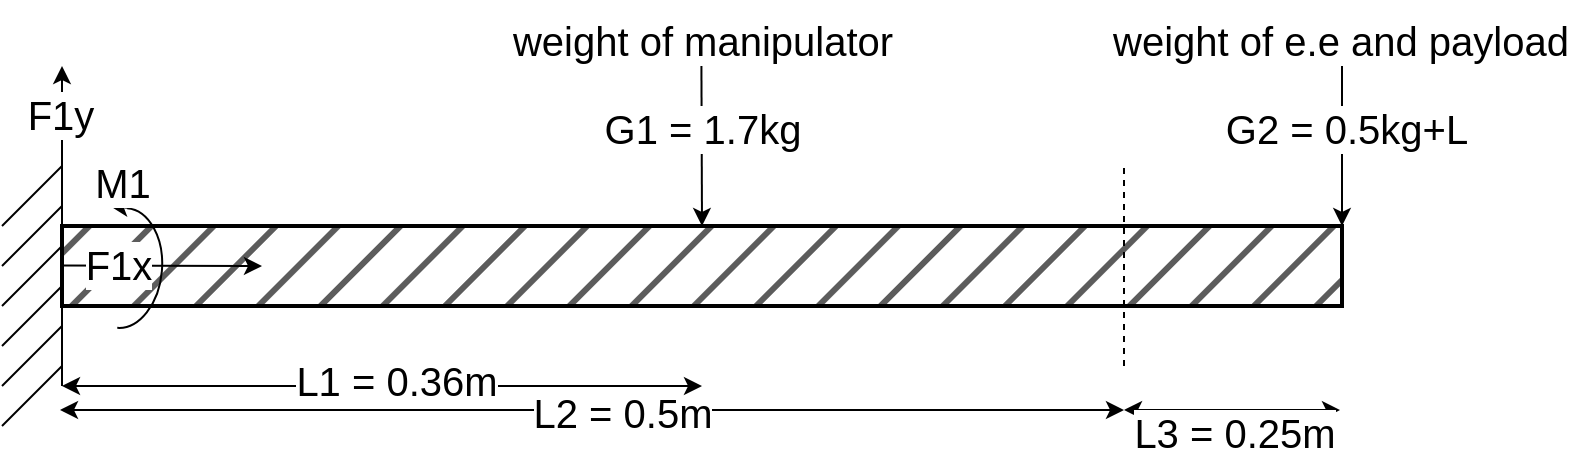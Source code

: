 <mxfile version="21.3.0" type="device" pages="8">
  <diagram name="Page-1" id="axzTdwanPPcY_GPAOkx-">
    <mxGraphModel dx="1050" dy="549" grid="1" gridSize="10" guides="1" tooltips="1" connect="1" arrows="1" fold="1" page="1" pageScale="1" pageWidth="827" pageHeight="1169" math="0" shadow="0">
      <root>
        <mxCell id="0" />
        <mxCell id="1" parent="0" />
        <mxCell id="p3DkcuDAO2Fv7h7GFcOw-26" value="" style="endArrow=classic;html=1;rounded=0;endFill=1;startArrow=classic;startFill=1;" parent="1" edge="1">
          <mxGeometry width="50" height="50" relative="1" as="geometry">
            <mxPoint x="79" y="240" as="sourcePoint" />
            <mxPoint x="611" y="240" as="targetPoint" />
          </mxGeometry>
        </mxCell>
        <mxCell id="p3DkcuDAO2Fv7h7GFcOw-27" value="L2 = 0.5m" style="edgeLabel;html=1;align=center;verticalAlign=middle;resizable=0;points=[];fontSize=20;" parent="p3DkcuDAO2Fv7h7GFcOw-26" vertex="1" connectable="0">
          <mxGeometry x="-0.193" y="-1" relative="1" as="geometry">
            <mxPoint x="66" as="offset" />
          </mxGeometry>
        </mxCell>
        <mxCell id="p3DkcuDAO2Fv7h7GFcOw-120" value="" style="rounded=0;whiteSpace=wrap;html=1;fillStyle=hatch;fillColor=#5C5C5C;strokeWidth=2;gradientColor=none;" parent="1" vertex="1">
          <mxGeometry x="80" y="148" width="640" height="40" as="geometry" />
        </mxCell>
        <mxCell id="p3DkcuDAO2Fv7h7GFcOw-121" value="" style="endArrow=none;html=1;rounded=0;" parent="1" edge="1">
          <mxGeometry width="50" height="50" relative="1" as="geometry">
            <mxPoint x="80" y="228" as="sourcePoint" />
            <mxPoint x="80" y="108" as="targetPoint" />
          </mxGeometry>
        </mxCell>
        <mxCell id="p3DkcuDAO2Fv7h7GFcOw-122" value="" style="endArrow=none;html=1;rounded=0;" parent="1" edge="1">
          <mxGeometry width="50" height="50" relative="1" as="geometry">
            <mxPoint x="50" y="148" as="sourcePoint" />
            <mxPoint x="80" y="118" as="targetPoint" />
          </mxGeometry>
        </mxCell>
        <mxCell id="p3DkcuDAO2Fv7h7GFcOw-123" value="" style="endArrow=none;html=1;rounded=0;" parent="1" edge="1">
          <mxGeometry width="50" height="50" relative="1" as="geometry">
            <mxPoint x="50" y="168" as="sourcePoint" />
            <mxPoint x="80" y="138" as="targetPoint" />
          </mxGeometry>
        </mxCell>
        <mxCell id="p3DkcuDAO2Fv7h7GFcOw-124" value="" style="endArrow=none;html=1;rounded=0;" parent="1" edge="1">
          <mxGeometry width="50" height="50" relative="1" as="geometry">
            <mxPoint x="50" y="188" as="sourcePoint" />
            <mxPoint x="80" y="158" as="targetPoint" />
          </mxGeometry>
        </mxCell>
        <mxCell id="p3DkcuDAO2Fv7h7GFcOw-125" value="" style="endArrow=none;html=1;rounded=0;" parent="1" edge="1">
          <mxGeometry width="50" height="50" relative="1" as="geometry">
            <mxPoint x="50" y="208" as="sourcePoint" />
            <mxPoint x="80" y="178" as="targetPoint" />
          </mxGeometry>
        </mxCell>
        <mxCell id="p3DkcuDAO2Fv7h7GFcOw-126" value="" style="endArrow=none;html=1;rounded=0;" parent="1" edge="1">
          <mxGeometry width="50" height="50" relative="1" as="geometry">
            <mxPoint x="50" y="228" as="sourcePoint" />
            <mxPoint x="80" y="198" as="targetPoint" />
          </mxGeometry>
        </mxCell>
        <mxCell id="p3DkcuDAO2Fv7h7GFcOw-127" value="" style="endArrow=none;html=1;rounded=0;" parent="1" edge="1">
          <mxGeometry width="50" height="50" relative="1" as="geometry">
            <mxPoint x="50" y="248" as="sourcePoint" />
            <mxPoint x="80" y="218" as="targetPoint" />
          </mxGeometry>
        </mxCell>
        <mxCell id="p3DkcuDAO2Fv7h7GFcOw-128" value="" style="endArrow=classic;html=1;rounded=0;entryX=1;entryY=0;entryDx=0;entryDy=0;" parent="1" target="p3DkcuDAO2Fv7h7GFcOw-120" edge="1">
          <mxGeometry width="50" height="50" relative="1" as="geometry">
            <mxPoint x="720.0" y="68" as="sourcePoint" />
            <mxPoint x="790.0" y="48" as="targetPoint" />
          </mxGeometry>
        </mxCell>
        <mxCell id="p3DkcuDAO2Fv7h7GFcOw-170" value="G2 = 0.5kg+L" style="edgeLabel;html=1;align=center;verticalAlign=middle;resizable=0;points=[];fontSize=20;" parent="p3DkcuDAO2Fv7h7GFcOw-128" vertex="1" connectable="0">
          <mxGeometry x="-0.242" y="2" relative="1" as="geometry">
            <mxPoint as="offset" />
          </mxGeometry>
        </mxCell>
        <mxCell id="p3DkcuDAO2Fv7h7GFcOw-144" value="" style="endArrow=classic;html=1;rounded=0;endFill=1;startArrow=classic;startFill=1;" parent="1" edge="1">
          <mxGeometry width="50" height="50" relative="1" as="geometry">
            <mxPoint x="80" y="228" as="sourcePoint" />
            <mxPoint x="400.0" y="228" as="targetPoint" />
          </mxGeometry>
        </mxCell>
        <mxCell id="p3DkcuDAO2Fv7h7GFcOw-145" value="L1 = 0.36m" style="edgeLabel;html=1;align=center;verticalAlign=middle;resizable=0;points=[];fontSize=20;" parent="p3DkcuDAO2Fv7h7GFcOw-144" vertex="1" connectable="0">
          <mxGeometry x="-0.193" y="-1" relative="1" as="geometry">
            <mxPoint x="38" y="-4" as="offset" />
          </mxGeometry>
        </mxCell>
        <mxCell id="p3DkcuDAO2Fv7h7GFcOw-146" value="" style="endArrow=classic;html=1;rounded=0;entryX=0.5;entryY=0;entryDx=0;entryDy=0;" parent="1" target="p3DkcuDAO2Fv7h7GFcOw-120" edge="1">
          <mxGeometry width="50" height="50" relative="1" as="geometry">
            <mxPoint x="399.71" y="68" as="sourcePoint" />
            <mxPoint x="440.0" y="78" as="targetPoint" />
          </mxGeometry>
        </mxCell>
        <mxCell id="p3DkcuDAO2Fv7h7GFcOw-147" value="G1 = 1.7kg" style="edgeLabel;html=1;align=center;verticalAlign=middle;resizable=0;points=[];fontSize=20;" parent="p3DkcuDAO2Fv7h7GFcOw-146" vertex="1" connectable="0">
          <mxGeometry x="-0.616" y="3" relative="1" as="geometry">
            <mxPoint x="-3" y="15" as="offset" />
          </mxGeometry>
        </mxCell>
        <mxCell id="p3DkcuDAO2Fv7h7GFcOw-192" value="" style="edgeStyle=none;orthogonalLoop=1;jettySize=auto;html=1;rounded=0;exitX=0;exitY=0.5;exitDx=0;exitDy=0;" parent="1" edge="1">
          <mxGeometry width="100" relative="1" as="geometry">
            <mxPoint x="80" y="168" as="sourcePoint" />
            <mxPoint x="80" y="68" as="targetPoint" />
            <Array as="points" />
          </mxGeometry>
        </mxCell>
        <mxCell id="p3DkcuDAO2Fv7h7GFcOw-193" value="F1y" style="edgeLabel;html=1;align=center;verticalAlign=middle;resizable=0;points=[];fontSize=20;" parent="p3DkcuDAO2Fv7h7GFcOw-192" vertex="1" connectable="0">
          <mxGeometry x="0.525" y="1" relative="1" as="geometry">
            <mxPoint as="offset" />
          </mxGeometry>
        </mxCell>
        <mxCell id="p3DkcuDAO2Fv7h7GFcOw-194" value="" style="edgeStyle=none;orthogonalLoop=1;jettySize=auto;html=1;rounded=0;" parent="1" edge="1">
          <mxGeometry width="100" relative="1" as="geometry">
            <mxPoint x="80" y="167.71" as="sourcePoint" />
            <mxPoint x="180" y="168" as="targetPoint" />
            <Array as="points" />
          </mxGeometry>
        </mxCell>
        <mxCell id="p3DkcuDAO2Fv7h7GFcOw-195" value="F1x" style="edgeLabel;html=1;align=center;verticalAlign=middle;resizable=0;points=[];fontSize=20;" parent="p3DkcuDAO2Fv7h7GFcOw-194" vertex="1" connectable="0">
          <mxGeometry x="0.383" y="-1" relative="1" as="geometry">
            <mxPoint x="-41" y="-2" as="offset" />
          </mxGeometry>
        </mxCell>
        <mxCell id="p3DkcuDAO2Fv7h7GFcOw-196" value="" style="group;rotation=5;" parent="1" vertex="1" connectable="0">
          <mxGeometry x="90" y="139" width="60" height="60" as="geometry" />
        </mxCell>
        <mxCell id="p3DkcuDAO2Fv7h7GFcOw-197" value="" style="verticalLabelPosition=bottom;verticalAlign=top;html=1;shape=mxgraph.basic.arc;startAngle=0.5;endAngle=0.998;rotation=-175;" parent="p3DkcuDAO2Fv7h7GFcOw-196" vertex="1">
          <mxGeometry width="40" height="60" as="geometry" />
        </mxCell>
        <mxCell id="p3DkcuDAO2Fv7h7GFcOw-198" value="" style="endArrow=classic;html=1;rounded=0;" parent="p3DkcuDAO2Fv7h7GFcOw-196" edge="1">
          <mxGeometry width="50" height="50" relative="1" as="geometry">
            <mxPoint x="24" as="sourcePoint" />
            <mxPoint x="14" y="-1" as="targetPoint" />
          </mxGeometry>
        </mxCell>
        <mxCell id="p3DkcuDAO2Fv7h7GFcOw-199" value="M1" style="text;html=1;align=center;verticalAlign=middle;resizable=0;points=[];autosize=1;strokeColor=none;fillColor=none;fontSize=20;labelBackgroundColor=default;" parent="1" vertex="1">
          <mxGeometry x="85" y="106" width="50" height="40" as="geometry" />
        </mxCell>
        <mxCell id="j3KsTvuYk9e8ViCyg2Il-1" value="weight of e.e and payload" style="text;html=1;align=center;verticalAlign=middle;resizable=0;points=[];autosize=1;strokeColor=none;fillColor=none;fontSize=20;" parent="1" vertex="1">
          <mxGeometry x="594" y="35" width="250" height="40" as="geometry" />
        </mxCell>
        <mxCell id="j3KsTvuYk9e8ViCyg2Il-14" value="" style="endArrow=classic;startArrow=classic;html=1;rounded=0;" parent="1" edge="1">
          <mxGeometry width="50" height="50" relative="1" as="geometry">
            <mxPoint x="611" y="240" as="sourcePoint" />
            <mxPoint x="719" y="240" as="targetPoint" />
          </mxGeometry>
        </mxCell>
        <mxCell id="j3KsTvuYk9e8ViCyg2Il-16" value="L3 = 0.25m" style="edgeLabel;html=1;align=center;verticalAlign=middle;resizable=0;points=[];fontSize=20;" parent="j3KsTvuYk9e8ViCyg2Il-14" vertex="1" connectable="0">
          <mxGeometry x="0.211" relative="1" as="geometry">
            <mxPoint x="-11" y="11" as="offset" />
          </mxGeometry>
        </mxCell>
        <mxCell id="MirzVSIgRvWYsVXRCTFY-1" value="" style="endArrow=none;html=1;rounded=0;dashed=1;" parent="1" edge="1">
          <mxGeometry width="50" height="50" relative="1" as="geometry">
            <mxPoint x="611" y="218" as="sourcePoint" />
            <mxPoint x="611" y="118" as="targetPoint" />
          </mxGeometry>
        </mxCell>
        <mxCell id="MirzVSIgRvWYsVXRCTFY-2" value="" style="shape=image;verticalLabelPosition=bottom;labelBackgroundColor=default;verticalAlign=top;aspect=fixed;imageAspect=0;image=https://thumbs.dreamstime.com/b/center-gravity-symbol-sign-white-background-219734211.jpg;" parent="1" vertex="1">
          <mxGeometry x="389" y="158" width="22" height="22" as="geometry" />
        </mxCell>
        <mxCell id="MirzVSIgRvWYsVXRCTFY-3" value="weight of manipulator" style="text;html=1;align=center;verticalAlign=middle;resizable=0;points=[];autosize=1;strokeColor=none;fillColor=none;fontSize=20;" parent="1" vertex="1">
          <mxGeometry x="295" y="35" width="210" height="40" as="geometry" />
        </mxCell>
      </root>
    </mxGraphModel>
  </diagram>
  <diagram id="LZLBmjJBoGOjxPH9d1fA" name="Page-2">
    <mxGraphModel dx="1050" dy="549" grid="1" gridSize="10" guides="1" tooltips="1" connect="1" arrows="1" fold="1" page="1" pageScale="1" pageWidth="827" pageHeight="1169" math="0" shadow="0">
      <root>
        <mxCell id="0" />
        <mxCell id="1" parent="0" />
        <mxCell id="YxNSKk7f1BrvuIcTue9_-1" value="" style="rounded=0;whiteSpace=wrap;html=1;fillStyle=hatch;fillColor=#5C5C5C;strokeWidth=2;gradientColor=none;" parent="1" vertex="1">
          <mxGeometry x="80" y="160" width="640" height="40" as="geometry" />
        </mxCell>
        <mxCell id="YxNSKk7f1BrvuIcTue9_-2" value="" style="endArrow=none;html=1;rounded=0;" parent="1" edge="1">
          <mxGeometry width="50" height="50" relative="1" as="geometry">
            <mxPoint x="80" y="240" as="sourcePoint" />
            <mxPoint x="80" y="120" as="targetPoint" />
          </mxGeometry>
        </mxCell>
        <mxCell id="YxNSKk7f1BrvuIcTue9_-3" value="" style="endArrow=none;html=1;rounded=0;" parent="1" edge="1">
          <mxGeometry width="50" height="50" relative="1" as="geometry">
            <mxPoint x="50" y="160" as="sourcePoint" />
            <mxPoint x="80" y="130" as="targetPoint" />
          </mxGeometry>
        </mxCell>
        <mxCell id="YxNSKk7f1BrvuIcTue9_-4" value="" style="endArrow=none;html=1;rounded=0;" parent="1" edge="1">
          <mxGeometry width="50" height="50" relative="1" as="geometry">
            <mxPoint x="50" y="180" as="sourcePoint" />
            <mxPoint x="80" y="150" as="targetPoint" />
          </mxGeometry>
        </mxCell>
        <mxCell id="YxNSKk7f1BrvuIcTue9_-5" value="" style="endArrow=none;html=1;rounded=0;" parent="1" edge="1">
          <mxGeometry width="50" height="50" relative="1" as="geometry">
            <mxPoint x="50" y="200" as="sourcePoint" />
            <mxPoint x="80" y="170" as="targetPoint" />
          </mxGeometry>
        </mxCell>
        <mxCell id="YxNSKk7f1BrvuIcTue9_-6" value="" style="endArrow=none;html=1;rounded=0;" parent="1" edge="1">
          <mxGeometry width="50" height="50" relative="1" as="geometry">
            <mxPoint x="50" y="220" as="sourcePoint" />
            <mxPoint x="80" y="190" as="targetPoint" />
          </mxGeometry>
        </mxCell>
        <mxCell id="YxNSKk7f1BrvuIcTue9_-7" value="" style="endArrow=none;html=1;rounded=0;" parent="1" edge="1">
          <mxGeometry width="50" height="50" relative="1" as="geometry">
            <mxPoint x="50" y="240" as="sourcePoint" />
            <mxPoint x="80" y="210" as="targetPoint" />
          </mxGeometry>
        </mxCell>
        <mxCell id="YxNSKk7f1BrvuIcTue9_-8" value="" style="endArrow=none;html=1;rounded=0;" parent="1" edge="1">
          <mxGeometry width="50" height="50" relative="1" as="geometry">
            <mxPoint x="50" y="260" as="sourcePoint" />
            <mxPoint x="80" y="230" as="targetPoint" />
          </mxGeometry>
        </mxCell>
        <mxCell id="YxNSKk7f1BrvuIcTue9_-9" value="" style="endArrow=classic;html=1;rounded=0;entryX=1;entryY=0;entryDx=0;entryDy=0;" parent="1" target="YxNSKk7f1BrvuIcTue9_-1" edge="1">
          <mxGeometry width="50" height="50" relative="1" as="geometry">
            <mxPoint x="720.0" y="80" as="sourcePoint" />
            <mxPoint x="790.0" y="60" as="targetPoint" />
          </mxGeometry>
        </mxCell>
        <mxCell id="YxNSKk7f1BrvuIcTue9_-10" value="G2 = 0.5kg+L" style="edgeLabel;html=1;align=center;verticalAlign=middle;resizable=0;points=[];fontSize=20;" parent="YxNSKk7f1BrvuIcTue9_-9" vertex="1" connectable="0">
          <mxGeometry x="-0.242" y="2" relative="1" as="geometry">
            <mxPoint as="offset" />
          </mxGeometry>
        </mxCell>
        <mxCell id="YxNSKk7f1BrvuIcTue9_-13" value="" style="endArrow=classic;html=1;rounded=0;endFill=1;startArrow=classic;startFill=1;" parent="1" edge="1">
          <mxGeometry width="50" height="50" relative="1" as="geometry">
            <mxPoint x="80" y="240" as="sourcePoint" />
            <mxPoint x="280" y="240" as="targetPoint" />
          </mxGeometry>
        </mxCell>
        <mxCell id="YxNSKk7f1BrvuIcTue9_-14" value="0.19m" style="edgeLabel;html=1;align=center;verticalAlign=middle;resizable=0;points=[];fontSize=20;" parent="YxNSKk7f1BrvuIcTue9_-13" vertex="1" connectable="0">
          <mxGeometry x="-0.193" y="-1" relative="1" as="geometry">
            <mxPoint x="66" as="offset" />
          </mxGeometry>
        </mxCell>
        <mxCell id="YxNSKk7f1BrvuIcTue9_-15" value="" style="endArrow=classic;html=1;rounded=0;" parent="1" edge="1">
          <mxGeometry width="50" height="50" relative="1" as="geometry">
            <mxPoint x="280" y="80" as="sourcePoint" />
            <mxPoint x="280" y="159" as="targetPoint" />
          </mxGeometry>
        </mxCell>
        <mxCell id="YxNSKk7f1BrvuIcTue9_-16" value="G1 = 1.9kg" style="edgeLabel;html=1;align=center;verticalAlign=middle;resizable=0;points=[];fontSize=20;" parent="YxNSKk7f1BrvuIcTue9_-15" vertex="1" connectable="0">
          <mxGeometry x="-0.616" y="3" relative="1" as="geometry">
            <mxPoint x="-3" y="15" as="offset" />
          </mxGeometry>
        </mxCell>
        <mxCell id="YxNSKk7f1BrvuIcTue9_-17" value="" style="edgeStyle=none;orthogonalLoop=1;jettySize=auto;html=1;rounded=0;exitX=0;exitY=0.5;exitDx=0;exitDy=0;" parent="1" edge="1">
          <mxGeometry width="100" relative="1" as="geometry">
            <mxPoint x="80" y="180" as="sourcePoint" />
            <mxPoint x="80" y="80" as="targetPoint" />
            <Array as="points" />
          </mxGeometry>
        </mxCell>
        <mxCell id="YxNSKk7f1BrvuIcTue9_-18" value="F1y" style="edgeLabel;html=1;align=center;verticalAlign=middle;resizable=0;points=[];fontSize=20;" parent="YxNSKk7f1BrvuIcTue9_-17" vertex="1" connectable="0">
          <mxGeometry x="0.525" y="1" relative="1" as="geometry">
            <mxPoint as="offset" />
          </mxGeometry>
        </mxCell>
        <mxCell id="YxNSKk7f1BrvuIcTue9_-19" value="" style="edgeStyle=none;orthogonalLoop=1;jettySize=auto;html=1;rounded=0;" parent="1" edge="1">
          <mxGeometry width="100" relative="1" as="geometry">
            <mxPoint x="80" y="179.71" as="sourcePoint" />
            <mxPoint x="180" y="180" as="targetPoint" />
            <Array as="points" />
          </mxGeometry>
        </mxCell>
        <mxCell id="YxNSKk7f1BrvuIcTue9_-20" value="F1x" style="edgeLabel;html=1;align=center;verticalAlign=middle;resizable=0;points=[];fontSize=20;" parent="YxNSKk7f1BrvuIcTue9_-19" vertex="1" connectable="0">
          <mxGeometry x="0.383" y="-1" relative="1" as="geometry">
            <mxPoint x="-41" y="-2" as="offset" />
          </mxGeometry>
        </mxCell>
        <mxCell id="YxNSKk7f1BrvuIcTue9_-21" value="" style="group;rotation=5;" parent="1" vertex="1" connectable="0">
          <mxGeometry x="90" y="151" width="60" height="60" as="geometry" />
        </mxCell>
        <mxCell id="YxNSKk7f1BrvuIcTue9_-22" value="" style="verticalLabelPosition=bottom;verticalAlign=top;html=1;shape=mxgraph.basic.arc;startAngle=0.5;endAngle=0.998;rotation=-175;" parent="YxNSKk7f1BrvuIcTue9_-21" vertex="1">
          <mxGeometry width="40" height="60" as="geometry" />
        </mxCell>
        <mxCell id="YxNSKk7f1BrvuIcTue9_-23" value="" style="endArrow=classic;html=1;rounded=0;" parent="YxNSKk7f1BrvuIcTue9_-21" edge="1">
          <mxGeometry width="50" height="50" relative="1" as="geometry">
            <mxPoint x="24" as="sourcePoint" />
            <mxPoint x="14" y="-1" as="targetPoint" />
          </mxGeometry>
        </mxCell>
        <mxCell id="YxNSKk7f1BrvuIcTue9_-24" value="M1" style="text;html=1;align=center;verticalAlign=middle;resizable=0;points=[];autosize=1;strokeColor=none;fillColor=none;fontSize=20;labelBackgroundColor=default;" parent="1" vertex="1">
          <mxGeometry x="85" y="118" width="50" height="40" as="geometry" />
        </mxCell>
        <mxCell id="gyN2DmfKZhx1Vnb3tVmW-1" value="weight of e.e and payload" style="text;html=1;align=center;verticalAlign=middle;resizable=0;points=[];autosize=1;strokeColor=none;fillColor=none;fontSize=20;" parent="1" vertex="1">
          <mxGeometry x="583" y="45" width="250" height="40" as="geometry" />
        </mxCell>
        <mxCell id="gyN2DmfKZhx1Vnb3tVmW-2" value="weight of manipulator" style="text;html=1;align=center;verticalAlign=middle;resizable=0;points=[];autosize=1;strokeColor=none;fillColor=none;fontSize=20;" parent="1" vertex="1">
          <mxGeometry x="175" y="45" width="210" height="40" as="geometry" />
        </mxCell>
        <mxCell id="JJowVbx1qsNzCrBs9zTs-1" value="" style="shape=image;verticalLabelPosition=bottom;labelBackgroundColor=default;verticalAlign=top;aspect=fixed;imageAspect=0;image=https://thumbs.dreamstime.com/b/center-gravity-symbol-sign-white-background-219734211.jpg;" parent="1" vertex="1">
          <mxGeometry x="269" y="170" width="22" height="22" as="geometry" />
        </mxCell>
        <mxCell id="PHwxl-1Wh21pKxqQ7hvv-1" value="" style="endArrow=classic;html=1;rounded=0;endFill=1;startArrow=classic;startFill=1;" parent="1" edge="1">
          <mxGeometry width="50" height="50" relative="1" as="geometry">
            <mxPoint x="80" y="250" as="sourcePoint" />
            <mxPoint x="612" y="250" as="targetPoint" />
          </mxGeometry>
        </mxCell>
        <mxCell id="PHwxl-1Wh21pKxqQ7hvv-2" value="L2 = 0.5m" style="edgeLabel;html=1;align=center;verticalAlign=middle;resizable=0;points=[];fontSize=20;" parent="PHwxl-1Wh21pKxqQ7hvv-1" vertex="1" connectable="0">
          <mxGeometry x="-0.193" y="-1" relative="1" as="geometry">
            <mxPoint x="66" as="offset" />
          </mxGeometry>
        </mxCell>
        <mxCell id="PHwxl-1Wh21pKxqQ7hvv-3" value="" style="endArrow=classic;startArrow=classic;html=1;rounded=0;" parent="1" edge="1">
          <mxGeometry width="50" height="50" relative="1" as="geometry">
            <mxPoint x="612" y="250" as="sourcePoint" />
            <mxPoint x="720" y="250" as="targetPoint" />
          </mxGeometry>
        </mxCell>
        <mxCell id="PHwxl-1Wh21pKxqQ7hvv-4" value="L3 = 0.25m" style="edgeLabel;html=1;align=center;verticalAlign=middle;resizable=0;points=[];fontSize=20;" parent="PHwxl-1Wh21pKxqQ7hvv-3" vertex="1" connectable="0">
          <mxGeometry x="0.211" relative="1" as="geometry">
            <mxPoint x="-10" y="14" as="offset" />
          </mxGeometry>
        </mxCell>
        <mxCell id="2_rQbSNvjXvxw1gxmvFL-1" value="" style="endArrow=none;html=1;rounded=0;dashed=1;" parent="1" edge="1">
          <mxGeometry width="50" height="50" relative="1" as="geometry">
            <mxPoint x="610" y="223" as="sourcePoint" />
            <mxPoint x="610" y="123" as="targetPoint" />
          </mxGeometry>
        </mxCell>
      </root>
    </mxGraphModel>
  </diagram>
  <diagram id="xJZ1FRS2IvEtv4qOCWMG" name="Page-3">
    <mxGraphModel dx="1050" dy="549" grid="1" gridSize="10" guides="1" tooltips="1" connect="1" arrows="1" fold="1" page="1" pageScale="1" pageWidth="827" pageHeight="1169" math="0" shadow="0">
      <root>
        <mxCell id="0" />
        <mxCell id="1" parent="0" />
        <mxCell id="Uho_BnxfFOAtAvo_rA1V-1" value="" style="rounded=0;whiteSpace=wrap;html=1;fillStyle=hatch;fillColor=#5C5C5C;strokeWidth=2;gradientColor=none;" parent="1" vertex="1">
          <mxGeometry x="80" y="160" width="480" height="40" as="geometry" />
        </mxCell>
        <mxCell id="Uho_BnxfFOAtAvo_rA1V-2" value="" style="endArrow=none;html=1;rounded=0;" parent="1" edge="1">
          <mxGeometry width="50" height="50" relative="1" as="geometry">
            <mxPoint x="80" y="240" as="sourcePoint" />
            <mxPoint x="80" y="120" as="targetPoint" />
          </mxGeometry>
        </mxCell>
        <mxCell id="Uho_BnxfFOAtAvo_rA1V-3" value="" style="endArrow=none;html=1;rounded=0;" parent="1" edge="1">
          <mxGeometry width="50" height="50" relative="1" as="geometry">
            <mxPoint x="50" y="160" as="sourcePoint" />
            <mxPoint x="80" y="130" as="targetPoint" />
          </mxGeometry>
        </mxCell>
        <mxCell id="Uho_BnxfFOAtAvo_rA1V-4" value="" style="endArrow=none;html=1;rounded=0;" parent="1" edge="1">
          <mxGeometry width="50" height="50" relative="1" as="geometry">
            <mxPoint x="50" y="180" as="sourcePoint" />
            <mxPoint x="80" y="150" as="targetPoint" />
          </mxGeometry>
        </mxCell>
        <mxCell id="Uho_BnxfFOAtAvo_rA1V-5" value="" style="endArrow=none;html=1;rounded=0;" parent="1" edge="1">
          <mxGeometry width="50" height="50" relative="1" as="geometry">
            <mxPoint x="50" y="200" as="sourcePoint" />
            <mxPoint x="80" y="170" as="targetPoint" />
          </mxGeometry>
        </mxCell>
        <mxCell id="Uho_BnxfFOAtAvo_rA1V-6" value="" style="endArrow=none;html=1;rounded=0;" parent="1" edge="1">
          <mxGeometry width="50" height="50" relative="1" as="geometry">
            <mxPoint x="50" y="220" as="sourcePoint" />
            <mxPoint x="80" y="190" as="targetPoint" />
          </mxGeometry>
        </mxCell>
        <mxCell id="Uho_BnxfFOAtAvo_rA1V-7" value="" style="endArrow=none;html=1;rounded=0;" parent="1" edge="1">
          <mxGeometry width="50" height="50" relative="1" as="geometry">
            <mxPoint x="50" y="240" as="sourcePoint" />
            <mxPoint x="80" y="210" as="targetPoint" />
          </mxGeometry>
        </mxCell>
        <mxCell id="Uho_BnxfFOAtAvo_rA1V-8" value="" style="endArrow=none;html=1;rounded=0;" parent="1" edge="1">
          <mxGeometry width="50" height="50" relative="1" as="geometry">
            <mxPoint x="50" y="260" as="sourcePoint" />
            <mxPoint x="80" y="230" as="targetPoint" />
          </mxGeometry>
        </mxCell>
        <mxCell id="Uho_BnxfFOAtAvo_rA1V-9" value="" style="endArrow=classic;html=1;rounded=0;entryX=1;entryY=0;entryDx=0;entryDy=0;" parent="1" target="Uho_BnxfFOAtAvo_rA1V-1" edge="1">
          <mxGeometry width="50" height="50" relative="1" as="geometry">
            <mxPoint x="560" y="80" as="sourcePoint" />
            <mxPoint x="790.0" y="60" as="targetPoint" />
          </mxGeometry>
        </mxCell>
        <mxCell id="Uho_BnxfFOAtAvo_rA1V-10" value="G2 = 0.5kg+L" style="edgeLabel;html=1;align=center;verticalAlign=middle;resizable=0;points=[];fontSize=18;" parent="Uho_BnxfFOAtAvo_rA1V-9" vertex="1" connectable="0">
          <mxGeometry x="-0.242" y="2" relative="1" as="geometry">
            <mxPoint as="offset" />
          </mxGeometry>
        </mxCell>
        <mxCell id="Uho_BnxfFOAtAvo_rA1V-11" value="" style="endArrow=classic;html=1;rounded=0;endFill=1;startArrow=classic;startFill=1;" parent="1" edge="1">
          <mxGeometry width="50" height="50" relative="1" as="geometry">
            <mxPoint x="80" y="251" as="sourcePoint" />
            <mxPoint x="440" y="250" as="targetPoint" />
          </mxGeometry>
        </mxCell>
        <mxCell id="Uho_BnxfFOAtAvo_rA1V-12" value="L2 = 0.21m" style="edgeLabel;html=1;align=center;verticalAlign=middle;resizable=0;points=[];fontSize=18;" parent="Uho_BnxfFOAtAvo_rA1V-11" vertex="1" connectable="0">
          <mxGeometry x="-0.193" y="-1" relative="1" as="geometry">
            <mxPoint x="66" as="offset" />
          </mxGeometry>
        </mxCell>
        <mxCell id="Uho_BnxfFOAtAvo_rA1V-13" value="" style="endArrow=classic;html=1;rounded=0;endFill=1;startArrow=classic;startFill=1;" parent="1" edge="1">
          <mxGeometry width="50" height="50" relative="1" as="geometry">
            <mxPoint x="80" y="240" as="sourcePoint" />
            <mxPoint x="240" y="240" as="targetPoint" />
          </mxGeometry>
        </mxCell>
        <mxCell id="Uho_BnxfFOAtAvo_rA1V-14" value="L1 = 0.082m" style="edgeLabel;html=1;align=center;verticalAlign=middle;resizable=0;points=[];fontSize=18;" parent="Uho_BnxfFOAtAvo_rA1V-13" vertex="1" connectable="0">
          <mxGeometry x="-0.193" y="-1" relative="1" as="geometry">
            <mxPoint x="19" y="-16" as="offset" />
          </mxGeometry>
        </mxCell>
        <mxCell id="Uho_BnxfFOAtAvo_rA1V-15" value="" style="endArrow=classic;html=1;rounded=0;entryX=0.5;entryY=0;entryDx=0;entryDy=0;" parent="1" edge="1">
          <mxGeometry width="50" height="50" relative="1" as="geometry">
            <mxPoint x="240.0" y="80" as="sourcePoint" />
            <mxPoint x="240.29" y="160" as="targetPoint" />
          </mxGeometry>
        </mxCell>
        <mxCell id="Uho_BnxfFOAtAvo_rA1V-16" value="G1 = 0.27kg" style="edgeLabel;html=1;align=center;verticalAlign=middle;resizable=0;points=[];fontSize=18;" parent="Uho_BnxfFOAtAvo_rA1V-15" vertex="1" connectable="0">
          <mxGeometry x="-0.616" y="3" relative="1" as="geometry">
            <mxPoint x="-3" y="15" as="offset" />
          </mxGeometry>
        </mxCell>
        <mxCell id="Uho_BnxfFOAtAvo_rA1V-17" value="" style="edgeStyle=none;orthogonalLoop=1;jettySize=auto;html=1;rounded=0;exitX=0;exitY=0.5;exitDx=0;exitDy=0;" parent="1" edge="1">
          <mxGeometry width="100" relative="1" as="geometry">
            <mxPoint x="80" y="180" as="sourcePoint" />
            <mxPoint x="80" y="80" as="targetPoint" />
            <Array as="points" />
          </mxGeometry>
        </mxCell>
        <mxCell id="Uho_BnxfFOAtAvo_rA1V-18" value="F1y" style="edgeLabel;html=1;align=center;verticalAlign=middle;resizable=0;points=[];fontSize=18;" parent="Uho_BnxfFOAtAvo_rA1V-17" vertex="1" connectable="0">
          <mxGeometry x="0.525" y="1" relative="1" as="geometry">
            <mxPoint as="offset" />
          </mxGeometry>
        </mxCell>
        <mxCell id="Uho_BnxfFOAtAvo_rA1V-19" value="" style="edgeStyle=none;orthogonalLoop=1;jettySize=auto;html=1;rounded=0;" parent="1" edge="1">
          <mxGeometry width="100" relative="1" as="geometry">
            <mxPoint x="80" y="179.71" as="sourcePoint" />
            <mxPoint x="180" y="180" as="targetPoint" />
            <Array as="points" />
          </mxGeometry>
        </mxCell>
        <mxCell id="Uho_BnxfFOAtAvo_rA1V-20" value="F1x" style="edgeLabel;html=1;align=center;verticalAlign=middle;resizable=0;points=[];fontSize=18;" parent="Uho_BnxfFOAtAvo_rA1V-19" vertex="1" connectable="0">
          <mxGeometry x="0.383" y="-1" relative="1" as="geometry">
            <mxPoint x="-41" y="-2" as="offset" />
          </mxGeometry>
        </mxCell>
        <mxCell id="Uho_BnxfFOAtAvo_rA1V-21" value="" style="group;rotation=5;" parent="1" vertex="1" connectable="0">
          <mxGeometry x="90" y="151" width="60" height="60" as="geometry" />
        </mxCell>
        <mxCell id="Uho_BnxfFOAtAvo_rA1V-22" value="" style="verticalLabelPosition=bottom;verticalAlign=top;html=1;shape=mxgraph.basic.arc;startAngle=0.5;endAngle=0.998;rotation=-175;" parent="Uho_BnxfFOAtAvo_rA1V-21" vertex="1">
          <mxGeometry width="40" height="60" as="geometry" />
        </mxCell>
        <mxCell id="Uho_BnxfFOAtAvo_rA1V-23" value="" style="endArrow=classic;html=1;rounded=0;" parent="Uho_BnxfFOAtAvo_rA1V-21" edge="1">
          <mxGeometry width="50" height="50" relative="1" as="geometry">
            <mxPoint x="24" as="sourcePoint" />
            <mxPoint x="14" y="-1" as="targetPoint" />
          </mxGeometry>
        </mxCell>
        <mxCell id="Uho_BnxfFOAtAvo_rA1V-24" value="M1" style="text;html=1;align=center;verticalAlign=middle;resizable=0;points=[];autosize=1;strokeColor=none;fillColor=none;fontSize=18;labelBackgroundColor=default;" parent="1" vertex="1">
          <mxGeometry x="85" y="118" width="50" height="40" as="geometry" />
        </mxCell>
        <mxCell id="-UdpbY63477n-KjFl9M8-1" value="" style="shape=image;verticalLabelPosition=bottom;labelBackgroundColor=default;verticalAlign=top;aspect=fixed;imageAspect=0;image=https://thumbs.dreamstime.com/b/center-gravity-symbol-sign-white-background-219734211.jpg;" parent="1" vertex="1">
          <mxGeometry x="230" y="170" width="22" height="22" as="geometry" />
        </mxCell>
        <mxCell id="vj45dsoWkfauQbwy54EM-1" value="weight of e.e and payload" style="text;html=1;align=center;verticalAlign=middle;resizable=0;points=[];autosize=1;strokeColor=none;fillColor=none;fontSize=18;" parent="1" vertex="1">
          <mxGeometry x="445" y="45" width="230" height="40" as="geometry" />
        </mxCell>
        <mxCell id="vj45dsoWkfauQbwy54EM-2" value="weight of forearm" style="text;html=1;align=center;verticalAlign=middle;resizable=0;points=[];autosize=1;strokeColor=none;fillColor=none;fontSize=18;" parent="1" vertex="1">
          <mxGeometry x="170" y="45" width="160" height="40" as="geometry" />
        </mxCell>
        <mxCell id="CZcxKyfTWt6AF5L6xyci-1" value="" style="endArrow=classic;startArrow=classic;html=1;rounded=0;" parent="1" edge="1">
          <mxGeometry width="50" height="50" relative="1" as="geometry">
            <mxPoint x="440" y="250" as="sourcePoint" />
            <mxPoint x="560" y="250" as="targetPoint" />
          </mxGeometry>
        </mxCell>
        <mxCell id="CZcxKyfTWt6AF5L6xyci-2" value="L3 = 0.25m" style="edgeLabel;html=1;align=center;verticalAlign=middle;resizable=0;points=[];fontSize=18;" parent="CZcxKyfTWt6AF5L6xyci-1" vertex="1" connectable="0">
          <mxGeometry x="-0.213" relative="1" as="geometry">
            <mxPoint x="13" y="10" as="offset" />
          </mxGeometry>
        </mxCell>
        <mxCell id="OQ_OyATLCIAnBGQhMftx-1" value="" style="endArrow=none;html=1;rounded=0;dashed=1;" parent="1" edge="1">
          <mxGeometry width="50" height="50" relative="1" as="geometry">
            <mxPoint x="440" y="230" as="sourcePoint" />
            <mxPoint x="440" y="130" as="targetPoint" />
          </mxGeometry>
        </mxCell>
      </root>
    </mxGraphModel>
  </diagram>
  <diagram id="EBeZ78ZGC_vpvR5Uxro3" name="Page-5">
    <mxGraphModel dx="1050" dy="549" grid="1" gridSize="10" guides="1" tooltips="1" connect="1" arrows="1" fold="1" page="1" pageScale="1" pageWidth="827" pageHeight="1169" math="0" shadow="0">
      <root>
        <mxCell id="0" />
        <mxCell id="1" parent="0" />
        <mxCell id="86dHqUED4jl3evul06ri-1" value="" style="rounded=0;whiteSpace=wrap;html=1;fillStyle=hatch;fillColor=#5C5C5C;strokeWidth=2;gradientColor=none;" vertex="1" parent="1">
          <mxGeometry x="61" y="159" width="640" height="40" as="geometry" />
        </mxCell>
        <mxCell id="86dHqUED4jl3evul06ri-2" value="" style="endArrow=none;html=1;rounded=0;" edge="1" parent="1">
          <mxGeometry width="50" height="50" relative="1" as="geometry">
            <mxPoint x="61" y="239" as="sourcePoint" />
            <mxPoint x="61" y="119" as="targetPoint" />
          </mxGeometry>
        </mxCell>
        <mxCell id="86dHqUED4jl3evul06ri-3" value="" style="endArrow=none;html=1;rounded=0;" edge="1" parent="1">
          <mxGeometry width="50" height="50" relative="1" as="geometry">
            <mxPoint x="31" y="159" as="sourcePoint" />
            <mxPoint x="61" y="129" as="targetPoint" />
          </mxGeometry>
        </mxCell>
        <mxCell id="86dHqUED4jl3evul06ri-4" value="" style="endArrow=none;html=1;rounded=0;" edge="1" parent="1">
          <mxGeometry width="50" height="50" relative="1" as="geometry">
            <mxPoint x="31" y="179" as="sourcePoint" />
            <mxPoint x="61" y="149" as="targetPoint" />
          </mxGeometry>
        </mxCell>
        <mxCell id="86dHqUED4jl3evul06ri-5" value="" style="endArrow=none;html=1;rounded=0;" edge="1" parent="1">
          <mxGeometry width="50" height="50" relative="1" as="geometry">
            <mxPoint x="31" y="199" as="sourcePoint" />
            <mxPoint x="61" y="169" as="targetPoint" />
          </mxGeometry>
        </mxCell>
        <mxCell id="86dHqUED4jl3evul06ri-6" value="" style="endArrow=none;html=1;rounded=0;" edge="1" parent="1">
          <mxGeometry width="50" height="50" relative="1" as="geometry">
            <mxPoint x="31" y="219" as="sourcePoint" />
            <mxPoint x="61" y="189" as="targetPoint" />
          </mxGeometry>
        </mxCell>
        <mxCell id="86dHqUED4jl3evul06ri-7" value="" style="endArrow=none;html=1;rounded=0;" edge="1" parent="1">
          <mxGeometry width="50" height="50" relative="1" as="geometry">
            <mxPoint x="31" y="239" as="sourcePoint" />
            <mxPoint x="61" y="209" as="targetPoint" />
          </mxGeometry>
        </mxCell>
        <mxCell id="86dHqUED4jl3evul06ri-8" value="" style="endArrow=none;html=1;rounded=0;" edge="1" parent="1">
          <mxGeometry width="50" height="50" relative="1" as="geometry">
            <mxPoint x="31" y="259" as="sourcePoint" />
            <mxPoint x="61" y="229" as="targetPoint" />
          </mxGeometry>
        </mxCell>
        <mxCell id="86dHqUED4jl3evul06ri-9" value="" style="endArrow=classic;html=1;rounded=0;entryX=1;entryY=0;entryDx=0;entryDy=0;" edge="1" parent="1" target="86dHqUED4jl3evul06ri-1">
          <mxGeometry width="50" height="50" relative="1" as="geometry">
            <mxPoint x="701.0" y="79" as="sourcePoint" />
            <mxPoint x="771.0" y="59" as="targetPoint" />
          </mxGeometry>
        </mxCell>
        <mxCell id="86dHqUED4jl3evul06ri-10" value="G2 = 1.5kg" style="edgeLabel;html=1;align=center;verticalAlign=middle;resizable=0;points=[];fontSize=20;" vertex="1" connectable="0" parent="86dHqUED4jl3evul06ri-9">
          <mxGeometry x="-0.242" y="2" relative="1" as="geometry">
            <mxPoint as="offset" />
          </mxGeometry>
        </mxCell>
        <mxCell id="86dHqUED4jl3evul06ri-11" value="" style="endArrow=classic;html=1;rounded=0;endFill=1;startArrow=classic;startFill=1;" edge="1" parent="1">
          <mxGeometry width="50" height="50" relative="1" as="geometry">
            <mxPoint x="61" y="239" as="sourcePoint" />
            <mxPoint x="261" y="239" as="targetPoint" />
          </mxGeometry>
        </mxCell>
        <mxCell id="86dHqUED4jl3evul06ri-12" value="0.19m" style="edgeLabel;html=1;align=center;verticalAlign=middle;resizable=0;points=[];fontSize=20;" vertex="1" connectable="0" parent="86dHqUED4jl3evul06ri-11">
          <mxGeometry x="-0.193" y="-1" relative="1" as="geometry">
            <mxPoint x="64" y="-3" as="offset" />
          </mxGeometry>
        </mxCell>
        <mxCell id="86dHqUED4jl3evul06ri-13" value="" style="endArrow=classic;html=1;rounded=0;" edge="1" parent="1">
          <mxGeometry width="50" height="50" relative="1" as="geometry">
            <mxPoint x="261" y="79" as="sourcePoint" />
            <mxPoint x="261" y="158" as="targetPoint" />
          </mxGeometry>
        </mxCell>
        <mxCell id="86dHqUED4jl3evul06ri-14" value="G1 = 1.9kg" style="edgeLabel;html=1;align=center;verticalAlign=middle;resizable=0;points=[];fontSize=20;" vertex="1" connectable="0" parent="86dHqUED4jl3evul06ri-13">
          <mxGeometry x="-0.616" y="3" relative="1" as="geometry">
            <mxPoint x="-3" y="15" as="offset" />
          </mxGeometry>
        </mxCell>
        <mxCell id="86dHqUED4jl3evul06ri-15" value="" style="edgeStyle=none;orthogonalLoop=1;jettySize=auto;html=1;rounded=0;exitX=0;exitY=0.5;exitDx=0;exitDy=0;" edge="1" parent="1">
          <mxGeometry width="100" relative="1" as="geometry">
            <mxPoint x="61" y="179" as="sourcePoint" />
            <mxPoint x="61" y="79" as="targetPoint" />
            <Array as="points" />
          </mxGeometry>
        </mxCell>
        <mxCell id="86dHqUED4jl3evul06ri-16" value="Fy" style="edgeLabel;html=1;align=center;verticalAlign=middle;resizable=0;points=[];fontSize=20;" vertex="1" connectable="0" parent="86dHqUED4jl3evul06ri-15">
          <mxGeometry x="0.525" y="1" relative="1" as="geometry">
            <mxPoint as="offset" />
          </mxGeometry>
        </mxCell>
        <mxCell id="86dHqUED4jl3evul06ri-17" value="" style="edgeStyle=none;orthogonalLoop=1;jettySize=auto;html=1;rounded=0;" edge="1" parent="1">
          <mxGeometry width="100" relative="1" as="geometry">
            <mxPoint x="61" y="178.71" as="sourcePoint" />
            <mxPoint x="161" y="179" as="targetPoint" />
            <Array as="points" />
          </mxGeometry>
        </mxCell>
        <mxCell id="86dHqUED4jl3evul06ri-18" value="Fx" style="edgeLabel;html=1;align=center;verticalAlign=middle;resizable=0;points=[];fontSize=20;" vertex="1" connectable="0" parent="86dHqUED4jl3evul06ri-17">
          <mxGeometry x="0.383" y="-1" relative="1" as="geometry">
            <mxPoint x="-41" y="-2" as="offset" />
          </mxGeometry>
        </mxCell>
        <mxCell id="86dHqUED4jl3evul06ri-23" value="weight of e.e and payload" style="text;html=1;align=center;verticalAlign=middle;resizable=0;points=[];autosize=1;strokeColor=none;fillColor=none;fontSize=20;" vertex="1" parent="1">
          <mxGeometry x="564" y="44" width="250" height="40" as="geometry" />
        </mxCell>
        <mxCell id="86dHqUED4jl3evul06ri-24" value="weight of manipulator" style="text;html=1;align=center;verticalAlign=middle;resizable=0;points=[];autosize=1;strokeColor=none;fillColor=none;fontSize=20;" vertex="1" parent="1">
          <mxGeometry x="156" y="44" width="210" height="40" as="geometry" />
        </mxCell>
        <mxCell id="86dHqUED4jl3evul06ri-25" value="" style="shape=image;verticalLabelPosition=bottom;labelBackgroundColor=default;verticalAlign=top;aspect=fixed;imageAspect=0;image=https://thumbs.dreamstime.com/b/center-gravity-symbol-sign-white-background-219734211.jpg;" vertex="1" parent="1">
          <mxGeometry x="250" y="169" width="22" height="22" as="geometry" />
        </mxCell>
        <mxCell id="86dHqUED4jl3evul06ri-26" value="" style="endArrow=classic;html=1;rounded=0;endFill=1;startArrow=classic;startFill=1;" edge="1" parent="1">
          <mxGeometry width="50" height="50" relative="1" as="geometry">
            <mxPoint x="61" y="249" as="sourcePoint" />
            <mxPoint x="593" y="249" as="targetPoint" />
          </mxGeometry>
        </mxCell>
        <mxCell id="86dHqUED4jl3evul06ri-27" value="L2 = 0.5m" style="edgeLabel;html=1;align=center;verticalAlign=middle;resizable=0;points=[];fontSize=20;" vertex="1" connectable="0" parent="86dHqUED4jl3evul06ri-26">
          <mxGeometry x="-0.193" y="-1" relative="1" as="geometry">
            <mxPoint x="66" as="offset" />
          </mxGeometry>
        </mxCell>
        <mxCell id="86dHqUED4jl3evul06ri-28" value="" style="endArrow=classic;startArrow=classic;html=1;rounded=0;" edge="1" parent="1">
          <mxGeometry width="50" height="50" relative="1" as="geometry">
            <mxPoint x="593" y="249" as="sourcePoint" />
            <mxPoint x="701" y="249" as="targetPoint" />
          </mxGeometry>
        </mxCell>
        <mxCell id="86dHqUED4jl3evul06ri-29" value="L3 = 0.25m" style="edgeLabel;html=1;align=center;verticalAlign=middle;resizable=0;points=[];fontSize=20;" vertex="1" connectable="0" parent="86dHqUED4jl3evul06ri-28">
          <mxGeometry x="0.211" relative="1" as="geometry">
            <mxPoint x="-10" y="14" as="offset" />
          </mxGeometry>
        </mxCell>
        <mxCell id="86dHqUED4jl3evul06ri-30" value="" style="endArrow=none;html=1;rounded=0;dashed=1;" edge="1" parent="1">
          <mxGeometry width="50" height="50" relative="1" as="geometry">
            <mxPoint x="591" y="222" as="sourcePoint" />
            <mxPoint x="591" y="122" as="targetPoint" />
          </mxGeometry>
        </mxCell>
        <mxCell id="86dHqUED4jl3evul06ri-31" value="" style="group;rotation=5;" vertex="1" connectable="0" parent="1">
          <mxGeometry x="77" y="150" width="93" height="60" as="geometry" />
        </mxCell>
        <mxCell id="86dHqUED4jl3evul06ri-32" value="" style="verticalLabelPosition=bottom;verticalAlign=top;html=1;shape=mxgraph.basic.arc;startAngle=0.5;endAngle=0.998;rotation=-175;" vertex="1" parent="86dHqUED4jl3evul06ri-31">
          <mxGeometry width="40" height="60" as="geometry" />
        </mxCell>
        <mxCell id="86dHqUED4jl3evul06ri-33" value="" style="endArrow=classic;html=1;rounded=0;" edge="1" parent="86dHqUED4jl3evul06ri-31">
          <mxGeometry width="50" height="50" relative="1" as="geometry">
            <mxPoint x="24" as="sourcePoint" />
            <mxPoint x="14" y="-1" as="targetPoint" />
          </mxGeometry>
        </mxCell>
        <mxCell id="86dHqUED4jl3evul06ri-39" value="" style="group;rotation=5;" vertex="1" connectable="0" parent="86dHqUED4jl3evul06ri-31">
          <mxGeometry x="33" width="60" height="60" as="geometry" />
        </mxCell>
        <mxCell id="86dHqUED4jl3evul06ri-40" value="" style="verticalLabelPosition=bottom;verticalAlign=top;html=1;shape=mxgraph.basic.arc;startAngle=0.5;endAngle=0.998;rotation=-175;" vertex="1" parent="86dHqUED4jl3evul06ri-39">
          <mxGeometry width="40" height="60" as="geometry" />
        </mxCell>
        <mxCell id="86dHqUED4jl3evul06ri-41" value="" style="endArrow=classic;html=1;rounded=0;" edge="1" parent="86dHqUED4jl3evul06ri-39">
          <mxGeometry width="50" height="50" relative="1" as="geometry">
            <mxPoint x="24" as="sourcePoint" />
            <mxPoint x="14" y="-1" as="targetPoint" />
          </mxGeometry>
        </mxCell>
        <mxCell id="86dHqUED4jl3evul06ri-34" value="ω" style="text;html=1;align=center;verticalAlign=middle;resizable=0;points=[];autosize=1;strokeColor=none;fillColor=none;fontSize=20;" vertex="1" parent="1">
          <mxGeometry x="116" y="110" width="40" height="40" as="geometry" />
        </mxCell>
        <mxCell id="86dHqUED4jl3evul06ri-35" value="O" style="text;html=1;align=center;verticalAlign=middle;resizable=0;points=[];autosize=1;strokeColor=none;fillColor=none;fontSize=19;" vertex="1" parent="1">
          <mxGeometry x="50" y="191" width="40" height="40" as="geometry" />
        </mxCell>
        <mxCell id="86dHqUED4jl3evul06ri-36" value="A&lt;br&gt;" style="text;html=1;align=center;verticalAlign=middle;resizable=0;points=[];autosize=1;strokeColor=none;fillColor=none;fontSize=19;" vertex="1" parent="1">
          <mxGeometry x="241" y="191" width="40" height="40" as="geometry" />
        </mxCell>
        <mxCell id="86dHqUED4jl3evul06ri-42" value="T" style="text;html=1;align=center;verticalAlign=middle;resizable=0;points=[];autosize=1;strokeColor=none;fillColor=none;fontSize=20;" vertex="1" parent="1">
          <mxGeometry x="76" y="110" width="40" height="40" as="geometry" />
        </mxCell>
      </root>
    </mxGraphModel>
  </diagram>
  <diagram id="_P6qRAPKeej0Iz8QiYVt" name="Page-6">
    <mxGraphModel dx="1050" dy="549" grid="1" gridSize="10" guides="1" tooltips="1" connect="1" arrows="1" fold="1" page="1" pageScale="1" pageWidth="827" pageHeight="1169" math="0" shadow="0">
      <root>
        <mxCell id="0" />
        <mxCell id="1" parent="0" />
        <mxCell id="pEL8HaPT1xPHh_gi_tNq-1" value="" style="rounded=0;whiteSpace=wrap;html=1;fillStyle=hatch;fillColor=#5C5C5C;strokeWidth=2;gradientColor=none;" vertex="1" parent="1">
          <mxGeometry x="40" y="160" width="640" height="40" as="geometry" />
        </mxCell>
        <mxCell id="pEL8HaPT1xPHh_gi_tNq-2" value="" style="endArrow=none;html=1;rounded=0;" edge="1" parent="1">
          <mxGeometry width="50" height="50" relative="1" as="geometry">
            <mxPoint x="40" y="240" as="sourcePoint" />
            <mxPoint x="40" y="120" as="targetPoint" />
          </mxGeometry>
        </mxCell>
        <mxCell id="pEL8HaPT1xPHh_gi_tNq-3" value="" style="endArrow=none;html=1;rounded=0;" edge="1" parent="1">
          <mxGeometry width="50" height="50" relative="1" as="geometry">
            <mxPoint x="10" y="160" as="sourcePoint" />
            <mxPoint x="40" y="130" as="targetPoint" />
          </mxGeometry>
        </mxCell>
        <mxCell id="pEL8HaPT1xPHh_gi_tNq-4" value="" style="endArrow=none;html=1;rounded=0;" edge="1" parent="1">
          <mxGeometry width="50" height="50" relative="1" as="geometry">
            <mxPoint x="10" y="180" as="sourcePoint" />
            <mxPoint x="40" y="150" as="targetPoint" />
          </mxGeometry>
        </mxCell>
        <mxCell id="pEL8HaPT1xPHh_gi_tNq-5" value="" style="endArrow=none;html=1;rounded=0;" edge="1" parent="1">
          <mxGeometry width="50" height="50" relative="1" as="geometry">
            <mxPoint x="10" y="200" as="sourcePoint" />
            <mxPoint x="40" y="170" as="targetPoint" />
          </mxGeometry>
        </mxCell>
        <mxCell id="pEL8HaPT1xPHh_gi_tNq-6" value="" style="endArrow=none;html=1;rounded=0;" edge="1" parent="1">
          <mxGeometry width="50" height="50" relative="1" as="geometry">
            <mxPoint x="10" y="220" as="sourcePoint" />
            <mxPoint x="40" y="190" as="targetPoint" />
          </mxGeometry>
        </mxCell>
        <mxCell id="pEL8HaPT1xPHh_gi_tNq-7" value="" style="endArrow=none;html=1;rounded=0;" edge="1" parent="1">
          <mxGeometry width="50" height="50" relative="1" as="geometry">
            <mxPoint x="10" y="240" as="sourcePoint" />
            <mxPoint x="40" y="210" as="targetPoint" />
          </mxGeometry>
        </mxCell>
        <mxCell id="pEL8HaPT1xPHh_gi_tNq-8" value="" style="endArrow=none;html=1;rounded=0;" edge="1" parent="1">
          <mxGeometry width="50" height="50" relative="1" as="geometry">
            <mxPoint x="10" y="260" as="sourcePoint" />
            <mxPoint x="40" y="230" as="targetPoint" />
          </mxGeometry>
        </mxCell>
        <mxCell id="pEL8HaPT1xPHh_gi_tNq-9" value="" style="endArrow=classic;html=1;rounded=0;entryX=1;entryY=0;entryDx=0;entryDy=0;" edge="1" parent="1" target="pEL8HaPT1xPHh_gi_tNq-1">
          <mxGeometry width="50" height="50" relative="1" as="geometry">
            <mxPoint x="680.0" y="80" as="sourcePoint" />
            <mxPoint x="750.0" y="60" as="targetPoint" />
          </mxGeometry>
        </mxCell>
        <mxCell id="pEL8HaPT1xPHh_gi_tNq-10" value="G2 = 1.5kg" style="edgeLabel;html=1;align=center;verticalAlign=middle;resizable=0;points=[];fontSize=20;" vertex="1" connectable="0" parent="pEL8HaPT1xPHh_gi_tNq-9">
          <mxGeometry x="-0.242" y="2" relative="1" as="geometry">
            <mxPoint as="offset" />
          </mxGeometry>
        </mxCell>
        <mxCell id="pEL8HaPT1xPHh_gi_tNq-11" value="" style="endArrow=classic;html=1;rounded=0;endFill=1;startArrow=classic;startFill=1;" edge="1" parent="1">
          <mxGeometry width="50" height="50" relative="1" as="geometry">
            <mxPoint x="40" y="240" as="sourcePoint" />
            <mxPoint x="240" y="240" as="targetPoint" />
          </mxGeometry>
        </mxCell>
        <mxCell id="pEL8HaPT1xPHh_gi_tNq-12" value="0.19m" style="edgeLabel;html=1;align=center;verticalAlign=middle;resizable=0;points=[];fontSize=20;" vertex="1" connectable="0" parent="pEL8HaPT1xPHh_gi_tNq-11">
          <mxGeometry x="-0.193" y="-1" relative="1" as="geometry">
            <mxPoint x="66" as="offset" />
          </mxGeometry>
        </mxCell>
        <mxCell id="pEL8HaPT1xPHh_gi_tNq-13" value="" style="endArrow=classic;html=1;rounded=0;" edge="1" parent="1">
          <mxGeometry width="50" height="50" relative="1" as="geometry">
            <mxPoint x="240" y="80" as="sourcePoint" />
            <mxPoint x="240" y="159" as="targetPoint" />
          </mxGeometry>
        </mxCell>
        <mxCell id="pEL8HaPT1xPHh_gi_tNq-14" value="G1 = 1.9kg" style="edgeLabel;html=1;align=center;verticalAlign=middle;resizable=0;points=[];fontSize=20;" vertex="1" connectable="0" parent="pEL8HaPT1xPHh_gi_tNq-13">
          <mxGeometry x="-0.616" y="3" relative="1" as="geometry">
            <mxPoint x="-3" y="15" as="offset" />
          </mxGeometry>
        </mxCell>
        <mxCell id="pEL8HaPT1xPHh_gi_tNq-15" value="" style="edgeStyle=none;orthogonalLoop=1;jettySize=auto;html=1;rounded=0;exitX=0;exitY=0.5;exitDx=0;exitDy=0;" edge="1" parent="1">
          <mxGeometry width="100" relative="1" as="geometry">
            <mxPoint x="40" y="180" as="sourcePoint" />
            <mxPoint x="40" y="80" as="targetPoint" />
            <Array as="points" />
          </mxGeometry>
        </mxCell>
        <mxCell id="pEL8HaPT1xPHh_gi_tNq-16" value="F1y" style="edgeLabel;html=1;align=center;verticalAlign=middle;resizable=0;points=[];fontSize=20;" vertex="1" connectable="0" parent="pEL8HaPT1xPHh_gi_tNq-15">
          <mxGeometry x="0.525" y="1" relative="1" as="geometry">
            <mxPoint as="offset" />
          </mxGeometry>
        </mxCell>
        <mxCell id="pEL8HaPT1xPHh_gi_tNq-17" value="" style="edgeStyle=none;orthogonalLoop=1;jettySize=auto;html=1;rounded=0;" edge="1" parent="1">
          <mxGeometry width="100" relative="1" as="geometry">
            <mxPoint x="40" y="179.71" as="sourcePoint" />
            <mxPoint x="140" y="180" as="targetPoint" />
            <Array as="points" />
          </mxGeometry>
        </mxCell>
        <mxCell id="pEL8HaPT1xPHh_gi_tNq-18" value="F1x" style="edgeLabel;html=1;align=center;verticalAlign=middle;resizable=0;points=[];fontSize=20;" vertex="1" connectable="0" parent="pEL8HaPT1xPHh_gi_tNq-17">
          <mxGeometry x="0.383" y="-1" relative="1" as="geometry">
            <mxPoint x="-41" y="-2" as="offset" />
          </mxGeometry>
        </mxCell>
        <mxCell id="pEL8HaPT1xPHh_gi_tNq-19" value="" style="group;rotation=5;" vertex="1" connectable="0" parent="1">
          <mxGeometry x="50" y="151" width="60" height="60" as="geometry" />
        </mxCell>
        <mxCell id="pEL8HaPT1xPHh_gi_tNq-20" value="" style="verticalLabelPosition=bottom;verticalAlign=top;html=1;shape=mxgraph.basic.arc;startAngle=0.5;endAngle=0.998;rotation=-175;" vertex="1" parent="pEL8HaPT1xPHh_gi_tNq-19">
          <mxGeometry width="40" height="60" as="geometry" />
        </mxCell>
        <mxCell id="pEL8HaPT1xPHh_gi_tNq-21" value="" style="endArrow=classic;html=1;rounded=0;" edge="1" parent="pEL8HaPT1xPHh_gi_tNq-19">
          <mxGeometry width="50" height="50" relative="1" as="geometry">
            <mxPoint x="24" as="sourcePoint" />
            <mxPoint x="14" y="-1" as="targetPoint" />
          </mxGeometry>
        </mxCell>
        <mxCell id="pEL8HaPT1xPHh_gi_tNq-22" value="M1" style="text;html=1;align=center;verticalAlign=middle;resizable=0;points=[];autosize=1;strokeColor=none;fillColor=none;fontSize=20;labelBackgroundColor=default;" vertex="1" parent="1">
          <mxGeometry x="45" y="114" width="50" height="40" as="geometry" />
        </mxCell>
        <mxCell id="pEL8HaPT1xPHh_gi_tNq-23" value="weight of e.e and payload" style="text;html=1;align=center;verticalAlign=middle;resizable=0;points=[];autosize=1;strokeColor=none;fillColor=none;fontSize=20;" vertex="1" parent="1">
          <mxGeometry x="543" y="45" width="250" height="40" as="geometry" />
        </mxCell>
        <mxCell id="pEL8HaPT1xPHh_gi_tNq-24" value="weight of manipulator" style="text;html=1;align=center;verticalAlign=middle;resizable=0;points=[];autosize=1;strokeColor=none;fillColor=none;fontSize=20;" vertex="1" parent="1">
          <mxGeometry x="135" y="45" width="210" height="40" as="geometry" />
        </mxCell>
        <mxCell id="pEL8HaPT1xPHh_gi_tNq-25" value="" style="shape=image;verticalLabelPosition=bottom;labelBackgroundColor=default;verticalAlign=top;aspect=fixed;imageAspect=0;image=https://thumbs.dreamstime.com/b/center-gravity-symbol-sign-white-background-219734211.jpg;" vertex="1" parent="1">
          <mxGeometry x="229" y="170" width="22" height="22" as="geometry" />
        </mxCell>
        <mxCell id="pEL8HaPT1xPHh_gi_tNq-26" value="" style="endArrow=classic;html=1;rounded=0;endFill=1;startArrow=classic;startFill=1;" edge="1" parent="1">
          <mxGeometry width="50" height="50" relative="1" as="geometry">
            <mxPoint x="40" y="250" as="sourcePoint" />
            <mxPoint x="572" y="250" as="targetPoint" />
          </mxGeometry>
        </mxCell>
        <mxCell id="pEL8HaPT1xPHh_gi_tNq-27" value="L2 = 0.5m" style="edgeLabel;html=1;align=center;verticalAlign=middle;resizable=0;points=[];fontSize=20;" vertex="1" connectable="0" parent="pEL8HaPT1xPHh_gi_tNq-26">
          <mxGeometry x="-0.193" y="-1" relative="1" as="geometry">
            <mxPoint x="66" as="offset" />
          </mxGeometry>
        </mxCell>
        <mxCell id="pEL8HaPT1xPHh_gi_tNq-28" value="" style="endArrow=classic;startArrow=classic;html=1;rounded=0;" edge="1" parent="1">
          <mxGeometry width="50" height="50" relative="1" as="geometry">
            <mxPoint x="572" y="250" as="sourcePoint" />
            <mxPoint x="680" y="250" as="targetPoint" />
          </mxGeometry>
        </mxCell>
        <mxCell id="pEL8HaPT1xPHh_gi_tNq-29" value="L3 = 0.25m" style="edgeLabel;html=1;align=center;verticalAlign=middle;resizable=0;points=[];fontSize=20;" vertex="1" connectable="0" parent="pEL8HaPT1xPHh_gi_tNq-28">
          <mxGeometry x="0.211" relative="1" as="geometry">
            <mxPoint x="-10" y="17" as="offset" />
          </mxGeometry>
        </mxCell>
        <mxCell id="pEL8HaPT1xPHh_gi_tNq-31" value="" style="endArrow=none;html=1;rounded=0;dashed=1;" edge="1" parent="1">
          <mxGeometry width="50" height="50" relative="1" as="geometry">
            <mxPoint x="210" y="220" as="sourcePoint" />
            <mxPoint x="210" y="140" as="targetPoint" />
          </mxGeometry>
        </mxCell>
        <mxCell id="pEL8HaPT1xPHh_gi_tNq-32" value="" style="endArrow=none;html=1;rounded=0;dashed=1;" edge="1" parent="1">
          <mxGeometry width="50" height="50" relative="1" as="geometry">
            <mxPoint x="543" y="220" as="sourcePoint" />
            <mxPoint x="543" y="140" as="targetPoint" />
          </mxGeometry>
        </mxCell>
      </root>
    </mxGraphModel>
  </diagram>
  <diagram id="2J9sHkhPRtGe80fg0qdu" name="Page-7">
    <mxGraphModel dx="875" dy="458" grid="1" gridSize="10" guides="1" tooltips="1" connect="1" arrows="1" fold="1" page="1" pageScale="1" pageWidth="827" pageHeight="1169" math="0" shadow="0">
      <root>
        <mxCell id="0" />
        <mxCell id="1" parent="0" />
        <mxCell id="XL1dQSgusEW1KCrzDO_Y-1" value="" style="rounded=0;whiteSpace=wrap;html=1;fillStyle=hatch;fillColor=#5C5C5C;strokeWidth=2;gradientColor=none;" vertex="1" parent="1">
          <mxGeometry x="40" y="160" width="160" height="40" as="geometry" />
        </mxCell>
        <mxCell id="XL1dQSgusEW1KCrzDO_Y-2" value="" style="endArrow=none;html=1;rounded=0;" edge="1" parent="1">
          <mxGeometry width="50" height="50" relative="1" as="geometry">
            <mxPoint x="40" y="240" as="sourcePoint" />
            <mxPoint x="40" y="120" as="targetPoint" />
          </mxGeometry>
        </mxCell>
        <mxCell id="XL1dQSgusEW1KCrzDO_Y-3" value="" style="endArrow=none;html=1;rounded=0;" edge="1" parent="1">
          <mxGeometry width="50" height="50" relative="1" as="geometry">
            <mxPoint x="10" y="160" as="sourcePoint" />
            <mxPoint x="40" y="130" as="targetPoint" />
          </mxGeometry>
        </mxCell>
        <mxCell id="XL1dQSgusEW1KCrzDO_Y-4" value="" style="endArrow=none;html=1;rounded=0;" edge="1" parent="1">
          <mxGeometry width="50" height="50" relative="1" as="geometry">
            <mxPoint x="10" y="180" as="sourcePoint" />
            <mxPoint x="40" y="150" as="targetPoint" />
          </mxGeometry>
        </mxCell>
        <mxCell id="XL1dQSgusEW1KCrzDO_Y-5" value="" style="endArrow=none;html=1;rounded=0;" edge="1" parent="1">
          <mxGeometry width="50" height="50" relative="1" as="geometry">
            <mxPoint x="10" y="200" as="sourcePoint" />
            <mxPoint x="40" y="170" as="targetPoint" />
          </mxGeometry>
        </mxCell>
        <mxCell id="XL1dQSgusEW1KCrzDO_Y-6" value="" style="endArrow=none;html=1;rounded=0;" edge="1" parent="1">
          <mxGeometry width="50" height="50" relative="1" as="geometry">
            <mxPoint x="10" y="220" as="sourcePoint" />
            <mxPoint x="40" y="190" as="targetPoint" />
          </mxGeometry>
        </mxCell>
        <mxCell id="XL1dQSgusEW1KCrzDO_Y-7" value="" style="endArrow=none;html=1;rounded=0;" edge="1" parent="1">
          <mxGeometry width="50" height="50" relative="1" as="geometry">
            <mxPoint x="10" y="240" as="sourcePoint" />
            <mxPoint x="40" y="210" as="targetPoint" />
          </mxGeometry>
        </mxCell>
        <mxCell id="XL1dQSgusEW1KCrzDO_Y-8" value="" style="endArrow=none;html=1;rounded=0;" edge="1" parent="1">
          <mxGeometry width="50" height="50" relative="1" as="geometry">
            <mxPoint x="10" y="260" as="sourcePoint" />
            <mxPoint x="40" y="230" as="targetPoint" />
          </mxGeometry>
        </mxCell>
        <mxCell id="XL1dQSgusEW1KCrzDO_Y-13" value="" style="endArrow=classic;html=1;rounded=0;" edge="1" parent="1">
          <mxGeometry width="50" height="50" relative="1" as="geometry">
            <mxPoint x="200" y="110" as="sourcePoint" />
            <mxPoint x="200" y="230" as="targetPoint" />
          </mxGeometry>
        </mxCell>
        <mxCell id="7f8xxw61ichnu_1rdM7b-3" value="V(x)" style="edgeLabel;html=1;align=center;verticalAlign=middle;resizable=0;points=[];fontSize=20;" vertex="1" connectable="0" parent="XL1dQSgusEW1KCrzDO_Y-13">
          <mxGeometry x="-0.625" y="2" relative="1" as="geometry">
            <mxPoint as="offset" />
          </mxGeometry>
        </mxCell>
        <mxCell id="XL1dQSgusEW1KCrzDO_Y-15" value="" style="edgeStyle=none;orthogonalLoop=1;jettySize=auto;html=1;rounded=0;exitX=0;exitY=0.5;exitDx=0;exitDy=0;" edge="1" parent="1">
          <mxGeometry width="100" relative="1" as="geometry">
            <mxPoint x="40" y="180" as="sourcePoint" />
            <mxPoint x="40" y="80" as="targetPoint" />
            <Array as="points" />
          </mxGeometry>
        </mxCell>
        <mxCell id="XL1dQSgusEW1KCrzDO_Y-16" value="F1y" style="edgeLabel;html=1;align=center;verticalAlign=middle;resizable=0;points=[];fontSize=20;" vertex="1" connectable="0" parent="XL1dQSgusEW1KCrzDO_Y-15">
          <mxGeometry x="0.525" y="1" relative="1" as="geometry">
            <mxPoint as="offset" />
          </mxGeometry>
        </mxCell>
        <mxCell id="XL1dQSgusEW1KCrzDO_Y-17" value="" style="edgeStyle=none;orthogonalLoop=1;jettySize=auto;html=1;rounded=0;" edge="1" parent="1">
          <mxGeometry width="100" relative="1" as="geometry">
            <mxPoint x="40" y="179.71" as="sourcePoint" />
            <mxPoint x="140" y="180" as="targetPoint" />
            <Array as="points" />
          </mxGeometry>
        </mxCell>
        <mxCell id="XL1dQSgusEW1KCrzDO_Y-18" value="F1x" style="edgeLabel;html=1;align=center;verticalAlign=middle;resizable=0;points=[];fontSize=20;" vertex="1" connectable="0" parent="XL1dQSgusEW1KCrzDO_Y-17">
          <mxGeometry x="0.383" y="-1" relative="1" as="geometry">
            <mxPoint x="-41" y="-2" as="offset" />
          </mxGeometry>
        </mxCell>
        <mxCell id="XL1dQSgusEW1KCrzDO_Y-19" value="" style="group;rotation=5;" vertex="1" connectable="0" parent="1">
          <mxGeometry x="50" y="151" width="60" height="60" as="geometry" />
        </mxCell>
        <mxCell id="XL1dQSgusEW1KCrzDO_Y-20" value="" style="verticalLabelPosition=bottom;verticalAlign=top;html=1;shape=mxgraph.basic.arc;startAngle=0.5;endAngle=0.998;rotation=-175;" vertex="1" parent="XL1dQSgusEW1KCrzDO_Y-19">
          <mxGeometry width="40" height="60" as="geometry" />
        </mxCell>
        <mxCell id="XL1dQSgusEW1KCrzDO_Y-21" value="" style="endArrow=classic;html=1;rounded=0;" edge="1" parent="XL1dQSgusEW1KCrzDO_Y-19">
          <mxGeometry width="50" height="50" relative="1" as="geometry">
            <mxPoint x="24" as="sourcePoint" />
            <mxPoint x="14" y="-1" as="targetPoint" />
          </mxGeometry>
        </mxCell>
        <mxCell id="XL1dQSgusEW1KCrzDO_Y-22" value="M1" style="text;html=1;align=center;verticalAlign=middle;resizable=0;points=[];autosize=1;strokeColor=none;fillColor=none;fontSize=20;labelBackgroundColor=default;" vertex="1" parent="1">
          <mxGeometry x="45" y="113" width="50" height="40" as="geometry" />
        </mxCell>
        <mxCell id="XL1dQSgusEW1KCrzDO_Y-26" value="" style="endArrow=classic;html=1;rounded=0;endFill=1;startArrow=classic;startFill=1;" edge="1" parent="1">
          <mxGeometry width="50" height="50" relative="1" as="geometry">
            <mxPoint x="40" y="250" as="sourcePoint" />
            <mxPoint x="200" y="250" as="targetPoint" />
          </mxGeometry>
        </mxCell>
        <mxCell id="XL1dQSgusEW1KCrzDO_Y-27" value="x" style="edgeLabel;html=1;align=center;verticalAlign=middle;resizable=0;points=[];fontSize=20;" vertex="1" connectable="0" parent="XL1dQSgusEW1KCrzDO_Y-26">
          <mxGeometry x="-0.193" y="-1" relative="1" as="geometry">
            <mxPoint x="16" y="-1" as="offset" />
          </mxGeometry>
        </mxCell>
        <mxCell id="7f8xxw61ichnu_1rdM7b-1" value="" style="edgeStyle=none;orthogonalLoop=1;jettySize=auto;html=1;rounded=0;" edge="1" parent="1">
          <mxGeometry width="100" relative="1" as="geometry">
            <mxPoint x="200" y="180.58" as="sourcePoint" />
            <mxPoint x="310" y="181" as="targetPoint" />
            <Array as="points" />
          </mxGeometry>
        </mxCell>
        <mxCell id="7f8xxw61ichnu_1rdM7b-2" value="P(x)" style="edgeLabel;html=1;align=center;verticalAlign=middle;resizable=0;points=[];fontSize=20;" vertex="1" connectable="0" parent="7f8xxw61ichnu_1rdM7b-1">
          <mxGeometry x="0.383" y="-1" relative="1" as="geometry">
            <mxPoint x="-2" y="-2" as="offset" />
          </mxGeometry>
        </mxCell>
        <mxCell id="7f8xxw61ichnu_1rdM7b-4" value="" style="group;rotation=5;" vertex="1" connectable="0" parent="1">
          <mxGeometry x="210" y="150" width="60" height="60" as="geometry" />
        </mxCell>
        <mxCell id="7f8xxw61ichnu_1rdM7b-5" value="" style="verticalLabelPosition=bottom;verticalAlign=top;html=1;shape=mxgraph.basic.arc;startAngle=0.5;endAngle=0.998;rotation=-175;" vertex="1" parent="7f8xxw61ichnu_1rdM7b-4">
          <mxGeometry width="40" height="60" as="geometry" />
        </mxCell>
        <mxCell id="7f8xxw61ichnu_1rdM7b-6" value="" style="endArrow=classic;html=1;rounded=0;" edge="1" parent="7f8xxw61ichnu_1rdM7b-4">
          <mxGeometry width="50" height="50" relative="1" as="geometry">
            <mxPoint x="24" as="sourcePoint" />
            <mxPoint x="14" y="-1" as="targetPoint" />
          </mxGeometry>
        </mxCell>
        <mxCell id="7f8xxw61ichnu_1rdM7b-8" value="A" style="text;html=1;align=center;verticalAlign=middle;resizable=0;points=[];autosize=1;strokeColor=none;fillColor=none;fontSize=20;" vertex="1" parent="7f8xxw61ichnu_1rdM7b-4">
          <mxGeometry x="-20" width="40" height="40" as="geometry" />
        </mxCell>
        <mxCell id="7f8xxw61ichnu_1rdM7b-7" value="&lt;font style=&quot;font-size: 20px;&quot;&gt;M(x)&lt;/font&gt;" style="text;html=1;align=center;verticalAlign=middle;resizable=0;points=[];autosize=1;strokeColor=none;fillColor=none;" vertex="1" parent="1">
          <mxGeometry x="230" y="120" width="60" height="40" as="geometry" />
        </mxCell>
      </root>
    </mxGraphModel>
  </diagram>
  <diagram id="oJR6eY5pspZgHHHd_jPP" name="Page-8">
    <mxGraphModel dx="1050" dy="549" grid="1" gridSize="10" guides="1" tooltips="1" connect="1" arrows="1" fold="1" page="1" pageScale="1" pageWidth="827" pageHeight="1169" math="0" shadow="0">
      <root>
        <mxCell id="0" />
        <mxCell id="1" parent="0" />
        <mxCell id="5sV9am7-Vtjt90M0Raio-1" value="" style="rounded=0;whiteSpace=wrap;html=1;fillStyle=hatch;fillColor=#5C5C5C;strokeWidth=2;gradientColor=none;" vertex="1" parent="1">
          <mxGeometry x="39" y="159" width="480" height="40" as="geometry" />
        </mxCell>
        <mxCell id="5sV9am7-Vtjt90M0Raio-2" value="" style="endArrow=none;html=1;rounded=0;" edge="1" parent="1">
          <mxGeometry width="50" height="50" relative="1" as="geometry">
            <mxPoint x="39" y="239" as="sourcePoint" />
            <mxPoint x="39" y="119" as="targetPoint" />
          </mxGeometry>
        </mxCell>
        <mxCell id="5sV9am7-Vtjt90M0Raio-3" value="" style="endArrow=none;html=1;rounded=0;" edge="1" parent="1">
          <mxGeometry width="50" height="50" relative="1" as="geometry">
            <mxPoint x="9" y="159" as="sourcePoint" />
            <mxPoint x="39" y="129" as="targetPoint" />
          </mxGeometry>
        </mxCell>
        <mxCell id="5sV9am7-Vtjt90M0Raio-4" value="" style="endArrow=none;html=1;rounded=0;" edge="1" parent="1">
          <mxGeometry width="50" height="50" relative="1" as="geometry">
            <mxPoint x="9" y="179" as="sourcePoint" />
            <mxPoint x="39" y="149" as="targetPoint" />
          </mxGeometry>
        </mxCell>
        <mxCell id="5sV9am7-Vtjt90M0Raio-5" value="" style="endArrow=none;html=1;rounded=0;" edge="1" parent="1">
          <mxGeometry width="50" height="50" relative="1" as="geometry">
            <mxPoint x="9" y="199" as="sourcePoint" />
            <mxPoint x="39" y="169" as="targetPoint" />
          </mxGeometry>
        </mxCell>
        <mxCell id="5sV9am7-Vtjt90M0Raio-6" value="" style="endArrow=none;html=1;rounded=0;" edge="1" parent="1">
          <mxGeometry width="50" height="50" relative="1" as="geometry">
            <mxPoint x="9" y="219" as="sourcePoint" />
            <mxPoint x="39" y="189" as="targetPoint" />
          </mxGeometry>
        </mxCell>
        <mxCell id="5sV9am7-Vtjt90M0Raio-7" value="" style="endArrow=none;html=1;rounded=0;" edge="1" parent="1">
          <mxGeometry width="50" height="50" relative="1" as="geometry">
            <mxPoint x="9" y="239" as="sourcePoint" />
            <mxPoint x="39" y="209" as="targetPoint" />
          </mxGeometry>
        </mxCell>
        <mxCell id="5sV9am7-Vtjt90M0Raio-8" value="" style="endArrow=none;html=1;rounded=0;" edge="1" parent="1">
          <mxGeometry width="50" height="50" relative="1" as="geometry">
            <mxPoint x="9" y="259" as="sourcePoint" />
            <mxPoint x="39" y="229" as="targetPoint" />
          </mxGeometry>
        </mxCell>
        <mxCell id="5sV9am7-Vtjt90M0Raio-11" value="" style="endArrow=classic;html=1;rounded=0;endFill=1;startArrow=classic;startFill=1;" edge="1" parent="1">
          <mxGeometry width="50" height="50" relative="1" as="geometry">
            <mxPoint x="39" y="239" as="sourcePoint" />
            <mxPoint x="239" y="239" as="targetPoint" />
          </mxGeometry>
        </mxCell>
        <mxCell id="5sV9am7-Vtjt90M0Raio-12" value="0.19m" style="edgeLabel;html=1;align=center;verticalAlign=middle;resizable=0;points=[];fontSize=20;" vertex="1" connectable="0" parent="5sV9am7-Vtjt90M0Raio-11">
          <mxGeometry x="-0.193" y="-1" relative="1" as="geometry">
            <mxPoint x="66" as="offset" />
          </mxGeometry>
        </mxCell>
        <mxCell id="5sV9am7-Vtjt90M0Raio-13" value="" style="endArrow=classic;html=1;rounded=0;" edge="1" parent="1">
          <mxGeometry width="50" height="50" relative="1" as="geometry">
            <mxPoint x="239" y="79" as="sourcePoint" />
            <mxPoint x="239" y="158" as="targetPoint" />
          </mxGeometry>
        </mxCell>
        <mxCell id="5sV9am7-Vtjt90M0Raio-14" value="G1 = 1.9kg" style="edgeLabel;html=1;align=center;verticalAlign=middle;resizable=0;points=[];fontSize=20;" vertex="1" connectable="0" parent="5sV9am7-Vtjt90M0Raio-13">
          <mxGeometry x="-0.616" y="3" relative="1" as="geometry">
            <mxPoint x="-3" y="15" as="offset" />
          </mxGeometry>
        </mxCell>
        <mxCell id="5sV9am7-Vtjt90M0Raio-15" value="" style="edgeStyle=none;orthogonalLoop=1;jettySize=auto;html=1;rounded=0;exitX=0;exitY=0.5;exitDx=0;exitDy=0;" edge="1" parent="1">
          <mxGeometry width="100" relative="1" as="geometry">
            <mxPoint x="39" y="179" as="sourcePoint" />
            <mxPoint x="39" y="79" as="targetPoint" />
            <Array as="points" />
          </mxGeometry>
        </mxCell>
        <mxCell id="5sV9am7-Vtjt90M0Raio-16" value="F1y" style="edgeLabel;html=1;align=center;verticalAlign=middle;resizable=0;points=[];fontSize=20;" vertex="1" connectable="0" parent="5sV9am7-Vtjt90M0Raio-15">
          <mxGeometry x="0.525" y="1" relative="1" as="geometry">
            <mxPoint as="offset" />
          </mxGeometry>
        </mxCell>
        <mxCell id="5sV9am7-Vtjt90M0Raio-17" value="" style="edgeStyle=none;orthogonalLoop=1;jettySize=auto;html=1;rounded=0;" edge="1" parent="1">
          <mxGeometry width="100" relative="1" as="geometry">
            <mxPoint x="39" y="178.71" as="sourcePoint" />
            <mxPoint x="139" y="179" as="targetPoint" />
            <Array as="points" />
          </mxGeometry>
        </mxCell>
        <mxCell id="5sV9am7-Vtjt90M0Raio-18" value="F1x" style="edgeLabel;html=1;align=center;verticalAlign=middle;resizable=0;points=[];fontSize=20;" vertex="1" connectable="0" parent="5sV9am7-Vtjt90M0Raio-17">
          <mxGeometry x="0.383" y="-1" relative="1" as="geometry">
            <mxPoint x="-41" y="-2" as="offset" />
          </mxGeometry>
        </mxCell>
        <mxCell id="5sV9am7-Vtjt90M0Raio-19" value="" style="group;rotation=5;" vertex="1" connectable="0" parent="1">
          <mxGeometry x="49" y="150" width="60" height="60" as="geometry" />
        </mxCell>
        <mxCell id="5sV9am7-Vtjt90M0Raio-20" value="" style="verticalLabelPosition=bottom;verticalAlign=top;html=1;shape=mxgraph.basic.arc;startAngle=0.5;endAngle=0.998;rotation=-175;" vertex="1" parent="5sV9am7-Vtjt90M0Raio-19">
          <mxGeometry width="40" height="60" as="geometry" />
        </mxCell>
        <mxCell id="5sV9am7-Vtjt90M0Raio-21" value="" style="endArrow=classic;html=1;rounded=0;" edge="1" parent="5sV9am7-Vtjt90M0Raio-19">
          <mxGeometry width="50" height="50" relative="1" as="geometry">
            <mxPoint x="24" as="sourcePoint" />
            <mxPoint x="14" y="-1" as="targetPoint" />
          </mxGeometry>
        </mxCell>
        <mxCell id="5sV9am7-Vtjt90M0Raio-22" value="M1" style="text;html=1;align=center;verticalAlign=middle;resizable=0;points=[];autosize=1;strokeColor=none;fillColor=none;fontSize=20;labelBackgroundColor=default;" vertex="1" parent="1">
          <mxGeometry x="44" y="112" width="50" height="40" as="geometry" />
        </mxCell>
        <mxCell id="5sV9am7-Vtjt90M0Raio-24" value="weight of manipulator" style="text;html=1;align=center;verticalAlign=middle;resizable=0;points=[];autosize=1;strokeColor=none;fillColor=none;fontSize=20;" vertex="1" parent="1">
          <mxGeometry x="134" y="44" width="210" height="40" as="geometry" />
        </mxCell>
        <mxCell id="5sV9am7-Vtjt90M0Raio-25" value="" style="shape=image;verticalLabelPosition=bottom;labelBackgroundColor=default;verticalAlign=top;aspect=fixed;imageAspect=0;image=https://thumbs.dreamstime.com/b/center-gravity-symbol-sign-white-background-219734211.jpg;" vertex="1" parent="1">
          <mxGeometry x="228" y="169" width="22" height="22" as="geometry" />
        </mxCell>
        <mxCell id="5sV9am7-Vtjt90M0Raio-26" value="" style="endArrow=classic;html=1;rounded=0;endFill=1;startArrow=classic;startFill=1;" edge="1" parent="1">
          <mxGeometry width="50" height="50" relative="1" as="geometry">
            <mxPoint x="39" y="271" as="sourcePoint" />
            <mxPoint x="519" y="271" as="targetPoint" />
          </mxGeometry>
        </mxCell>
        <mxCell id="5sV9am7-Vtjt90M0Raio-27" value="&amp;nbsp;x" style="edgeLabel;html=1;align=center;verticalAlign=middle;resizable=0;points=[];fontSize=20;" vertex="1" connectable="0" parent="5sV9am7-Vtjt90M0Raio-26">
          <mxGeometry x="-0.193" y="-1" relative="1" as="geometry">
            <mxPoint x="11" y="-2" as="offset" />
          </mxGeometry>
        </mxCell>
        <mxCell id="Jhe46c-ubZMZ7aGahGhX-1" value="" style="endArrow=classic;html=1;rounded=0;endFill=1;startArrow=classic;startFill=1;" edge="1" parent="1">
          <mxGeometry width="50" height="50" relative="1" as="geometry">
            <mxPoint x="239" y="239" as="sourcePoint" />
            <mxPoint x="519" y="239" as="targetPoint" />
          </mxGeometry>
        </mxCell>
        <mxCell id="Jhe46c-ubZMZ7aGahGhX-2" value="x-0.19m" style="edgeLabel;html=1;align=center;verticalAlign=middle;resizable=0;points=[];fontSize=20;" vertex="1" connectable="0" parent="Jhe46c-ubZMZ7aGahGhX-1">
          <mxGeometry x="-0.193" y="-1" relative="1" as="geometry">
            <mxPoint x="38" y="-10" as="offset" />
          </mxGeometry>
        </mxCell>
        <mxCell id="n79hkE1c7REjbSpMR04c-2" value="" style="edgeStyle=none;orthogonalLoop=1;jettySize=auto;html=1;rounded=0;" edge="1" parent="1">
          <mxGeometry width="100" relative="1" as="geometry">
            <mxPoint x="519" y="181.58" as="sourcePoint" />
            <mxPoint x="629" y="182" as="targetPoint" />
            <Array as="points" />
          </mxGeometry>
        </mxCell>
        <mxCell id="n79hkE1c7REjbSpMR04c-3" value="P(x)" style="edgeLabel;html=1;align=center;verticalAlign=middle;resizable=0;points=[];fontSize=20;" vertex="1" connectable="0" parent="n79hkE1c7REjbSpMR04c-2">
          <mxGeometry x="0.383" y="-1" relative="1" as="geometry">
            <mxPoint x="-2" y="-2" as="offset" />
          </mxGeometry>
        </mxCell>
        <mxCell id="n79hkE1c7REjbSpMR04c-4" value="" style="group;rotation=5;" vertex="1" connectable="0" parent="1">
          <mxGeometry x="529" y="151" width="60" height="60" as="geometry" />
        </mxCell>
        <mxCell id="n79hkE1c7REjbSpMR04c-5" value="" style="verticalLabelPosition=bottom;verticalAlign=top;html=1;shape=mxgraph.basic.arc;startAngle=0.5;endAngle=0.998;rotation=-175;" vertex="1" parent="n79hkE1c7REjbSpMR04c-4">
          <mxGeometry width="40" height="60" as="geometry" />
        </mxCell>
        <mxCell id="n79hkE1c7REjbSpMR04c-6" value="" style="endArrow=classic;html=1;rounded=0;" edge="1" parent="n79hkE1c7REjbSpMR04c-4">
          <mxGeometry width="50" height="50" relative="1" as="geometry">
            <mxPoint x="24" as="sourcePoint" />
            <mxPoint x="14" y="-1" as="targetPoint" />
          </mxGeometry>
        </mxCell>
        <mxCell id="n79hkE1c7REjbSpMR04c-7" value="B" style="text;html=1;align=center;verticalAlign=middle;resizable=0;points=[];autosize=1;strokeColor=none;fillColor=none;fontSize=20;" vertex="1" parent="n79hkE1c7REjbSpMR04c-4">
          <mxGeometry x="-20" width="40" height="40" as="geometry" />
        </mxCell>
        <mxCell id="n79hkE1c7REjbSpMR04c-9" value="" style="endArrow=classic;html=1;rounded=0;" edge="1" parent="n79hkE1c7REjbSpMR04c-4">
          <mxGeometry width="50" height="50" relative="1" as="geometry">
            <mxPoint x="-10" y="-62" as="sourcePoint" />
            <mxPoint x="-10" y="69.5" as="targetPoint" />
          </mxGeometry>
        </mxCell>
        <mxCell id="n79hkE1c7REjbSpMR04c-11" value="V(x)" style="edgeLabel;html=1;align=center;verticalAlign=middle;resizable=0;points=[];fontSize=20;" vertex="1" connectable="0" parent="n79hkE1c7REjbSpMR04c-9">
          <mxGeometry x="-0.407" y="-2" relative="1" as="geometry">
            <mxPoint as="offset" />
          </mxGeometry>
        </mxCell>
        <mxCell id="n79hkE1c7REjbSpMR04c-8" value="&lt;font style=&quot;font-size: 20px;&quot;&gt;M(x)&lt;/font&gt;" style="text;html=1;align=center;verticalAlign=middle;resizable=0;points=[];autosize=1;strokeColor=none;fillColor=none;" vertex="1" parent="1">
          <mxGeometry x="549" y="121" width="60" height="40" as="geometry" />
        </mxCell>
      </root>
    </mxGraphModel>
  </diagram>
  <diagram id="6GMqdz4IxlaIaVUBzvR5" name="Page-4">
    <mxGraphModel dx="1050" dy="549" grid="1" gridSize="10" guides="1" tooltips="1" connect="1" arrows="1" fold="1" page="1" pageScale="1" pageWidth="827" pageHeight="1169" math="0" shadow="0">
      <root>
        <mxCell id="0" />
        <mxCell id="1" parent="0" />
        <mxCell id="wI5yOPb85mQV-U2vkbFJ-1" value="" style="rounded=0;whiteSpace=wrap;html=1;gradientColor=none;fillStyle=hatch;fillColor=#5C5C5C;strokeWidth=2;" parent="1" vertex="1">
          <mxGeometry x="80" y="120" width="640" height="40" as="geometry" />
        </mxCell>
        <mxCell id="wI5yOPb85mQV-U2vkbFJ-2" value="" style="endArrow=none;html=1;rounded=0;" parent="1" edge="1">
          <mxGeometry width="50" height="50" relative="1" as="geometry">
            <mxPoint x="80" y="200" as="sourcePoint" />
            <mxPoint x="80" y="80" as="targetPoint" />
          </mxGeometry>
        </mxCell>
        <mxCell id="wI5yOPb85mQV-U2vkbFJ-3" value="" style="endArrow=none;html=1;rounded=0;" parent="1" edge="1">
          <mxGeometry width="50" height="50" relative="1" as="geometry">
            <mxPoint x="50" y="120" as="sourcePoint" />
            <mxPoint x="80" y="90" as="targetPoint" />
          </mxGeometry>
        </mxCell>
        <mxCell id="wI5yOPb85mQV-U2vkbFJ-4" value="" style="endArrow=none;html=1;rounded=0;" parent="1" edge="1">
          <mxGeometry width="50" height="50" relative="1" as="geometry">
            <mxPoint x="50" y="140" as="sourcePoint" />
            <mxPoint x="80" y="110" as="targetPoint" />
          </mxGeometry>
        </mxCell>
        <mxCell id="wI5yOPb85mQV-U2vkbFJ-5" value="" style="endArrow=none;html=1;rounded=0;" parent="1" edge="1">
          <mxGeometry width="50" height="50" relative="1" as="geometry">
            <mxPoint x="50" y="160" as="sourcePoint" />
            <mxPoint x="80" y="130" as="targetPoint" />
          </mxGeometry>
        </mxCell>
        <mxCell id="wI5yOPb85mQV-U2vkbFJ-6" value="" style="endArrow=none;html=1;rounded=0;" parent="1" edge="1">
          <mxGeometry width="50" height="50" relative="1" as="geometry">
            <mxPoint x="50" y="180" as="sourcePoint" />
            <mxPoint x="80" y="150" as="targetPoint" />
          </mxGeometry>
        </mxCell>
        <mxCell id="wI5yOPb85mQV-U2vkbFJ-7" value="" style="endArrow=none;html=1;rounded=0;" parent="1" edge="1">
          <mxGeometry width="50" height="50" relative="1" as="geometry">
            <mxPoint x="50" y="200" as="sourcePoint" />
            <mxPoint x="80" y="170" as="targetPoint" />
          </mxGeometry>
        </mxCell>
        <mxCell id="wI5yOPb85mQV-U2vkbFJ-8" value="" style="endArrow=none;html=1;rounded=0;" parent="1" edge="1">
          <mxGeometry width="50" height="50" relative="1" as="geometry">
            <mxPoint x="50" y="220" as="sourcePoint" />
            <mxPoint x="80" y="190" as="targetPoint" />
          </mxGeometry>
        </mxCell>
        <mxCell id="wI5yOPb85mQV-U2vkbFJ-9" value="" style="endArrow=classic;html=1;rounded=0;entryX=1;entryY=0;entryDx=0;entryDy=0;" parent="1" target="wI5yOPb85mQV-U2vkbFJ-1" edge="1">
          <mxGeometry width="50" height="50" relative="1" as="geometry">
            <mxPoint x="720" y="40" as="sourcePoint" />
            <mxPoint x="790" y="20" as="targetPoint" />
          </mxGeometry>
        </mxCell>
        <mxCell id="wI5yOPb85mQV-U2vkbFJ-10" value="0.5kg+L" style="edgeLabel;html=1;align=center;verticalAlign=middle;resizable=0;points=[];" parent="wI5yOPb85mQV-U2vkbFJ-9" vertex="1" connectable="0">
          <mxGeometry x="-0.616" y="3" relative="1" as="geometry">
            <mxPoint y="4" as="offset" />
          </mxGeometry>
        </mxCell>
        <mxCell id="wI5yOPb85mQV-U2vkbFJ-11" value="" style="endArrow=classic;html=1;rounded=0;entryX=1;entryY=0;entryDx=0;entryDy=0;" parent="1" edge="1">
          <mxGeometry width="50" height="50" relative="1" as="geometry">
            <mxPoint x="200" y="80" as="sourcePoint" />
            <mxPoint x="200" y="120" as="targetPoint" />
          </mxGeometry>
        </mxCell>
        <mxCell id="wI5yOPb85mQV-U2vkbFJ-12" value="" style="endArrow=classic;html=1;rounded=0;entryX=1;entryY=0;entryDx=0;entryDy=0;" parent="1" edge="1">
          <mxGeometry width="50" height="50" relative="1" as="geometry">
            <mxPoint x="180" y="80" as="sourcePoint" />
            <mxPoint x="180" y="120" as="targetPoint" />
          </mxGeometry>
        </mxCell>
        <mxCell id="wI5yOPb85mQV-U2vkbFJ-13" value="" style="endArrow=classic;html=1;rounded=0;entryX=1;entryY=0;entryDx=0;entryDy=0;" parent="1" edge="1">
          <mxGeometry width="50" height="50" relative="1" as="geometry">
            <mxPoint x="160" y="80" as="sourcePoint" />
            <mxPoint x="160" y="120" as="targetPoint" />
          </mxGeometry>
        </mxCell>
        <mxCell id="wI5yOPb85mQV-U2vkbFJ-14" value="" style="endArrow=classic;html=1;rounded=0;entryX=1;entryY=0;entryDx=0;entryDy=0;" parent="1" edge="1">
          <mxGeometry width="50" height="50" relative="1" as="geometry">
            <mxPoint x="140" y="80" as="sourcePoint" />
            <mxPoint x="140" y="120" as="targetPoint" />
          </mxGeometry>
        </mxCell>
        <mxCell id="wI5yOPb85mQV-U2vkbFJ-15" value="" style="endArrow=classic;html=1;rounded=0;entryX=1;entryY=0;entryDx=0;entryDy=0;" parent="1" edge="1">
          <mxGeometry width="50" height="50" relative="1" as="geometry">
            <mxPoint x="120" y="80" as="sourcePoint" />
            <mxPoint x="120" y="120" as="targetPoint" />
          </mxGeometry>
        </mxCell>
        <mxCell id="wI5yOPb85mQV-U2vkbFJ-16" value="" style="endArrow=classic;html=1;rounded=0;entryX=1;entryY=0;entryDx=0;entryDy=0;" parent="1" edge="1">
          <mxGeometry width="50" height="50" relative="1" as="geometry">
            <mxPoint x="100" y="80" as="sourcePoint" />
            <mxPoint x="100" y="120" as="targetPoint" />
          </mxGeometry>
        </mxCell>
        <mxCell id="wI5yOPb85mQV-U2vkbFJ-17" value="" style="endArrow=classic;html=1;rounded=0;entryX=1;entryY=0;entryDx=0;entryDy=0;" parent="1" edge="1">
          <mxGeometry width="50" height="50" relative="1" as="geometry">
            <mxPoint x="80" y="80" as="sourcePoint" />
            <mxPoint x="80" y="120" as="targetPoint" />
          </mxGeometry>
        </mxCell>
        <mxCell id="wI5yOPb85mQV-U2vkbFJ-18" value="" style="endArrow=none;html=1;rounded=0;" parent="1" edge="1">
          <mxGeometry width="50" height="50" relative="1" as="geometry">
            <mxPoint x="80" y="80" as="sourcePoint" />
            <mxPoint x="720" y="80" as="targetPoint" />
          </mxGeometry>
        </mxCell>
        <mxCell id="wI5yOPb85mQV-U2vkbFJ-19" value="1.0kg/m" style="edgeLabel;html=1;align=center;verticalAlign=middle;resizable=0;points=[];" parent="wI5yOPb85mQV-U2vkbFJ-18" vertex="1" connectable="0">
          <mxGeometry x="-0.16" y="2" relative="1" as="geometry">
            <mxPoint x="-1" as="offset" />
          </mxGeometry>
        </mxCell>
        <mxCell id="wI5yOPb85mQV-U2vkbFJ-20" value="" style="endArrow=classic;html=1;rounded=0;entryX=1;entryY=0;entryDx=0;entryDy=0;" parent="1" edge="1">
          <mxGeometry width="50" height="50" relative="1" as="geometry">
            <mxPoint x="261" y="80" as="sourcePoint" />
            <mxPoint x="261" y="120" as="targetPoint" />
          </mxGeometry>
        </mxCell>
        <mxCell id="wI5yOPb85mQV-U2vkbFJ-21" value="" style="endArrow=classic;html=1;rounded=0;entryX=1;entryY=0;entryDx=0;entryDy=0;" parent="1" edge="1">
          <mxGeometry width="50" height="50" relative="1" as="geometry">
            <mxPoint x="241" y="80" as="sourcePoint" />
            <mxPoint x="241" y="120" as="targetPoint" />
          </mxGeometry>
        </mxCell>
        <mxCell id="wI5yOPb85mQV-U2vkbFJ-22" value="" style="endArrow=classic;html=1;rounded=0;entryX=1;entryY=0;entryDx=0;entryDy=0;" parent="1" edge="1">
          <mxGeometry width="50" height="50" relative="1" as="geometry">
            <mxPoint x="221" y="80" as="sourcePoint" />
            <mxPoint x="221" y="120" as="targetPoint" />
          </mxGeometry>
        </mxCell>
        <mxCell id="wI5yOPb85mQV-U2vkbFJ-23" value="" style="endArrow=classic;html=1;rounded=0;endFill=1;startArrow=classic;startFill=1;" parent="1" edge="1">
          <mxGeometry width="50" height="50" relative="1" as="geometry">
            <mxPoint x="80" y="200" as="sourcePoint" />
            <mxPoint x="400" y="200" as="targetPoint" />
          </mxGeometry>
        </mxCell>
        <mxCell id="wI5yOPb85mQV-U2vkbFJ-24" value="L1 = 0.36m" style="edgeLabel;html=1;align=center;verticalAlign=middle;resizable=0;points=[];" parent="wI5yOPb85mQV-U2vkbFJ-23" vertex="1" connectable="0">
          <mxGeometry x="-0.193" y="-1" relative="1" as="geometry">
            <mxPoint x="66" as="offset" />
          </mxGeometry>
        </mxCell>
        <mxCell id="wI5yOPb85mQV-U2vkbFJ-25" value="" style="endArrow=classic;html=1;rounded=0;entryX=0.5;entryY=0;entryDx=0;entryDy=0;" parent="1" target="wI5yOPb85mQV-U2vkbFJ-1" edge="1">
          <mxGeometry width="50" height="50" relative="1" as="geometry">
            <mxPoint x="399.71" y="40" as="sourcePoint" />
            <mxPoint x="440" y="50" as="targetPoint" />
          </mxGeometry>
        </mxCell>
        <mxCell id="wI5yOPb85mQV-U2vkbFJ-26" value="1.0kg" style="edgeLabel;html=1;align=center;verticalAlign=middle;resizable=0;points=[];" parent="wI5yOPb85mQV-U2vkbFJ-25" vertex="1" connectable="0">
          <mxGeometry x="-0.616" y="3" relative="1" as="geometry">
            <mxPoint x="-4" y="5" as="offset" />
          </mxGeometry>
        </mxCell>
        <mxCell id="wI5yOPb85mQV-U2vkbFJ-27" value="" style="endArrow=classic;html=1;rounded=0;entryX=1;entryY=0;entryDx=0;entryDy=0;" parent="1" edge="1">
          <mxGeometry width="50" height="50" relative="1" as="geometry">
            <mxPoint x="360" y="80" as="sourcePoint" />
            <mxPoint x="360" y="120" as="targetPoint" />
          </mxGeometry>
        </mxCell>
        <mxCell id="wI5yOPb85mQV-U2vkbFJ-28" value="" style="endArrow=classic;html=1;rounded=0;entryX=1;entryY=0;entryDx=0;entryDy=0;" parent="1" edge="1">
          <mxGeometry width="50" height="50" relative="1" as="geometry">
            <mxPoint x="340" y="80" as="sourcePoint" />
            <mxPoint x="340" y="120" as="targetPoint" />
          </mxGeometry>
        </mxCell>
        <mxCell id="wI5yOPb85mQV-U2vkbFJ-29" value="" style="endArrow=classic;html=1;rounded=0;entryX=1;entryY=0;entryDx=0;entryDy=0;" parent="1" edge="1">
          <mxGeometry width="50" height="50" relative="1" as="geometry">
            <mxPoint x="320" y="80" as="sourcePoint" />
            <mxPoint x="320" y="120" as="targetPoint" />
          </mxGeometry>
        </mxCell>
        <mxCell id="wI5yOPb85mQV-U2vkbFJ-30" value="" style="endArrow=classic;html=1;rounded=0;entryX=1;entryY=0;entryDx=0;entryDy=0;" parent="1" edge="1">
          <mxGeometry width="50" height="50" relative="1" as="geometry">
            <mxPoint x="300" y="80" as="sourcePoint" />
            <mxPoint x="300" y="120" as="targetPoint" />
          </mxGeometry>
        </mxCell>
        <mxCell id="wI5yOPb85mQV-U2vkbFJ-31" value="" style="endArrow=classic;html=1;rounded=0;entryX=1;entryY=0;entryDx=0;entryDy=0;" parent="1" edge="1">
          <mxGeometry width="50" height="50" relative="1" as="geometry">
            <mxPoint x="280" y="80" as="sourcePoint" />
            <mxPoint x="280" y="120" as="targetPoint" />
          </mxGeometry>
        </mxCell>
        <mxCell id="wI5yOPb85mQV-U2vkbFJ-32" value="" style="endArrow=classic;html=1;rounded=0;entryX=1;entryY=0;entryDx=0;entryDy=0;" parent="1" edge="1">
          <mxGeometry width="50" height="50" relative="1" as="geometry">
            <mxPoint x="421" y="80" as="sourcePoint" />
            <mxPoint x="421" y="120" as="targetPoint" />
          </mxGeometry>
        </mxCell>
        <mxCell id="wI5yOPb85mQV-U2vkbFJ-33" value="" style="endArrow=classic;html=1;rounded=0;entryX=1;entryY=0;entryDx=0;entryDy=0;" parent="1" edge="1">
          <mxGeometry width="50" height="50" relative="1" as="geometry">
            <mxPoint x="399.95" y="80" as="sourcePoint" />
            <mxPoint x="399.95" y="120" as="targetPoint" />
          </mxGeometry>
        </mxCell>
        <mxCell id="wI5yOPb85mQV-U2vkbFJ-34" value="" style="endArrow=classic;html=1;rounded=0;entryX=1;entryY=0;entryDx=0;entryDy=0;" parent="1" edge="1">
          <mxGeometry width="50" height="50" relative="1" as="geometry">
            <mxPoint x="381" y="80" as="sourcePoint" />
            <mxPoint x="381" y="120" as="targetPoint" />
          </mxGeometry>
        </mxCell>
        <mxCell id="wI5yOPb85mQV-U2vkbFJ-35" value="" style="endArrow=classic;html=1;rounded=0;entryX=1;entryY=0;entryDx=0;entryDy=0;" parent="1" edge="1">
          <mxGeometry width="50" height="50" relative="1" as="geometry">
            <mxPoint x="480" y="80" as="sourcePoint" />
            <mxPoint x="480" y="120" as="targetPoint" />
          </mxGeometry>
        </mxCell>
        <mxCell id="wI5yOPb85mQV-U2vkbFJ-36" value="" style="endArrow=classic;html=1;rounded=0;entryX=1;entryY=0;entryDx=0;entryDy=0;" parent="1" edge="1">
          <mxGeometry width="50" height="50" relative="1" as="geometry">
            <mxPoint x="460" y="80" as="sourcePoint" />
            <mxPoint x="460" y="120" as="targetPoint" />
          </mxGeometry>
        </mxCell>
        <mxCell id="wI5yOPb85mQV-U2vkbFJ-37" value="" style="endArrow=classic;html=1;rounded=0;entryX=1;entryY=0;entryDx=0;entryDy=0;" parent="1" edge="1">
          <mxGeometry width="50" height="50" relative="1" as="geometry">
            <mxPoint x="440" y="80" as="sourcePoint" />
            <mxPoint x="440" y="120" as="targetPoint" />
          </mxGeometry>
        </mxCell>
        <mxCell id="wI5yOPb85mQV-U2vkbFJ-38" value="" style="endArrow=classic;html=1;rounded=0;entryX=1;entryY=0;entryDx=0;entryDy=0;" parent="1" edge="1">
          <mxGeometry width="50" height="50" relative="1" as="geometry">
            <mxPoint x="541" y="80" as="sourcePoint" />
            <mxPoint x="541" y="120" as="targetPoint" />
          </mxGeometry>
        </mxCell>
        <mxCell id="wI5yOPb85mQV-U2vkbFJ-39" value="" style="endArrow=classic;html=1;rounded=0;entryX=1;entryY=0;entryDx=0;entryDy=0;" parent="1" edge="1">
          <mxGeometry width="50" height="50" relative="1" as="geometry">
            <mxPoint x="519.95" y="80" as="sourcePoint" />
            <mxPoint x="519.95" y="120" as="targetPoint" />
          </mxGeometry>
        </mxCell>
        <mxCell id="wI5yOPb85mQV-U2vkbFJ-40" value="" style="endArrow=classic;html=1;rounded=0;entryX=1;entryY=0;entryDx=0;entryDy=0;" parent="1" edge="1">
          <mxGeometry width="50" height="50" relative="1" as="geometry">
            <mxPoint x="501" y="80" as="sourcePoint" />
            <mxPoint x="501" y="120" as="targetPoint" />
          </mxGeometry>
        </mxCell>
        <mxCell id="wI5yOPb85mQV-U2vkbFJ-41" value="" style="endArrow=classic;html=1;rounded=0;entryX=1;entryY=0;entryDx=0;entryDy=0;" parent="1" edge="1">
          <mxGeometry width="50" height="50" relative="1" as="geometry">
            <mxPoint x="600" y="80" as="sourcePoint" />
            <mxPoint x="600" y="120" as="targetPoint" />
          </mxGeometry>
        </mxCell>
        <mxCell id="wI5yOPb85mQV-U2vkbFJ-42" value="" style="endArrow=classic;html=1;rounded=0;entryX=1;entryY=0;entryDx=0;entryDy=0;" parent="1" edge="1">
          <mxGeometry width="50" height="50" relative="1" as="geometry">
            <mxPoint x="580" y="80" as="sourcePoint" />
            <mxPoint x="580" y="120" as="targetPoint" />
          </mxGeometry>
        </mxCell>
        <mxCell id="wI5yOPb85mQV-U2vkbFJ-43" value="" style="endArrow=classic;html=1;rounded=0;entryX=1;entryY=0;entryDx=0;entryDy=0;" parent="1" edge="1">
          <mxGeometry width="50" height="50" relative="1" as="geometry">
            <mxPoint x="560" y="80" as="sourcePoint" />
            <mxPoint x="560" y="120" as="targetPoint" />
          </mxGeometry>
        </mxCell>
        <mxCell id="wI5yOPb85mQV-U2vkbFJ-44" value="" style="endArrow=classic;html=1;rounded=0;entryX=1;entryY=0;entryDx=0;entryDy=0;" parent="1" edge="1">
          <mxGeometry width="50" height="50" relative="1" as="geometry">
            <mxPoint x="661" y="80" as="sourcePoint" />
            <mxPoint x="661" y="120" as="targetPoint" />
          </mxGeometry>
        </mxCell>
        <mxCell id="wI5yOPb85mQV-U2vkbFJ-45" value="" style="endArrow=classic;html=1;rounded=0;entryX=1;entryY=0;entryDx=0;entryDy=0;" parent="1" edge="1">
          <mxGeometry width="50" height="50" relative="1" as="geometry">
            <mxPoint x="639.95" y="80" as="sourcePoint" />
            <mxPoint x="639.95" y="120" as="targetPoint" />
          </mxGeometry>
        </mxCell>
        <mxCell id="wI5yOPb85mQV-U2vkbFJ-46" value="" style="endArrow=classic;html=1;rounded=0;entryX=1;entryY=0;entryDx=0;entryDy=0;" parent="1" edge="1">
          <mxGeometry width="50" height="50" relative="1" as="geometry">
            <mxPoint x="621" y="80" as="sourcePoint" />
            <mxPoint x="621" y="120" as="targetPoint" />
          </mxGeometry>
        </mxCell>
        <mxCell id="wI5yOPb85mQV-U2vkbFJ-47" value="" style="endArrow=classic;html=1;rounded=0;entryX=1;entryY=0;entryDx=0;entryDy=0;" parent="1" edge="1">
          <mxGeometry width="50" height="50" relative="1" as="geometry">
            <mxPoint x="701.05" y="80" as="sourcePoint" />
            <mxPoint x="701.05" y="120" as="targetPoint" />
          </mxGeometry>
        </mxCell>
        <mxCell id="wI5yOPb85mQV-U2vkbFJ-48" value="" style="endArrow=classic;html=1;rounded=0;entryX=1;entryY=0;entryDx=0;entryDy=0;" parent="1" edge="1">
          <mxGeometry width="50" height="50" relative="1" as="geometry">
            <mxPoint x="680" y="80" as="sourcePoint" />
            <mxPoint x="680" y="120" as="targetPoint" />
          </mxGeometry>
        </mxCell>
        <mxCell id="wI5yOPb85mQV-U2vkbFJ-49" value="" style="edgeStyle=none;orthogonalLoop=1;jettySize=auto;html=1;rounded=0;exitX=0;exitY=0.5;exitDx=0;exitDy=0;" parent="1" source="wI5yOPb85mQV-U2vkbFJ-1" edge="1">
          <mxGeometry width="100" relative="1" as="geometry">
            <mxPoint x="60" y="80" as="sourcePoint" />
            <mxPoint x="80" y="40" as="targetPoint" />
            <Array as="points" />
          </mxGeometry>
        </mxCell>
        <mxCell id="wI5yOPb85mQV-U2vkbFJ-50" value="F1y" style="edgeLabel;html=1;align=center;verticalAlign=middle;resizable=0;points=[];" parent="wI5yOPb85mQV-U2vkbFJ-49" vertex="1" connectable="0">
          <mxGeometry x="0.525" y="1" relative="1" as="geometry">
            <mxPoint as="offset" />
          </mxGeometry>
        </mxCell>
        <mxCell id="wI5yOPb85mQV-U2vkbFJ-51" value="" style="edgeStyle=none;orthogonalLoop=1;jettySize=auto;html=1;rounded=0;" parent="1" edge="1">
          <mxGeometry width="100" relative="1" as="geometry">
            <mxPoint x="80" y="139.71" as="sourcePoint" />
            <mxPoint x="180" y="140" as="targetPoint" />
            <Array as="points" />
          </mxGeometry>
        </mxCell>
        <mxCell id="wI5yOPb85mQV-U2vkbFJ-52" value="F1x" style="edgeLabel;html=1;align=center;verticalAlign=middle;resizable=0;points=[];" parent="wI5yOPb85mQV-U2vkbFJ-51" vertex="1" connectable="0">
          <mxGeometry x="0.383" y="-1" relative="1" as="geometry">
            <mxPoint x="-40" y="-1" as="offset" />
          </mxGeometry>
        </mxCell>
        <mxCell id="wI5yOPb85mQV-U2vkbFJ-53" value="" style="group;rotation=5;" parent="1" vertex="1" connectable="0">
          <mxGeometry x="90" y="111" width="60" height="60" as="geometry" />
        </mxCell>
        <mxCell id="wI5yOPb85mQV-U2vkbFJ-54" value="" style="verticalLabelPosition=bottom;verticalAlign=top;html=1;shape=mxgraph.basic.arc;startAngle=0.5;endAngle=0.998;rotation=-175;" parent="wI5yOPb85mQV-U2vkbFJ-53" vertex="1">
          <mxGeometry width="40" height="60" as="geometry" />
        </mxCell>
        <mxCell id="wI5yOPb85mQV-U2vkbFJ-55" value="" style="endArrow=classic;html=1;rounded=0;" parent="wI5yOPb85mQV-U2vkbFJ-53" edge="1">
          <mxGeometry width="50" height="50" relative="1" as="geometry">
            <mxPoint x="24" as="sourcePoint" />
            <mxPoint x="14" y="-1" as="targetPoint" />
          </mxGeometry>
        </mxCell>
        <mxCell id="wI5yOPb85mQV-U2vkbFJ-56" value="M1" style="text;html=1;align=center;verticalAlign=middle;resizable=0;points=[];autosize=1;strokeColor=none;fillColor=none;fontSize=11;labelBackgroundColor=default;" parent="1" vertex="1">
          <mxGeometry x="90" y="84" width="40" height="30" as="geometry" />
        </mxCell>
      </root>
    </mxGraphModel>
  </diagram>
</mxfile>
